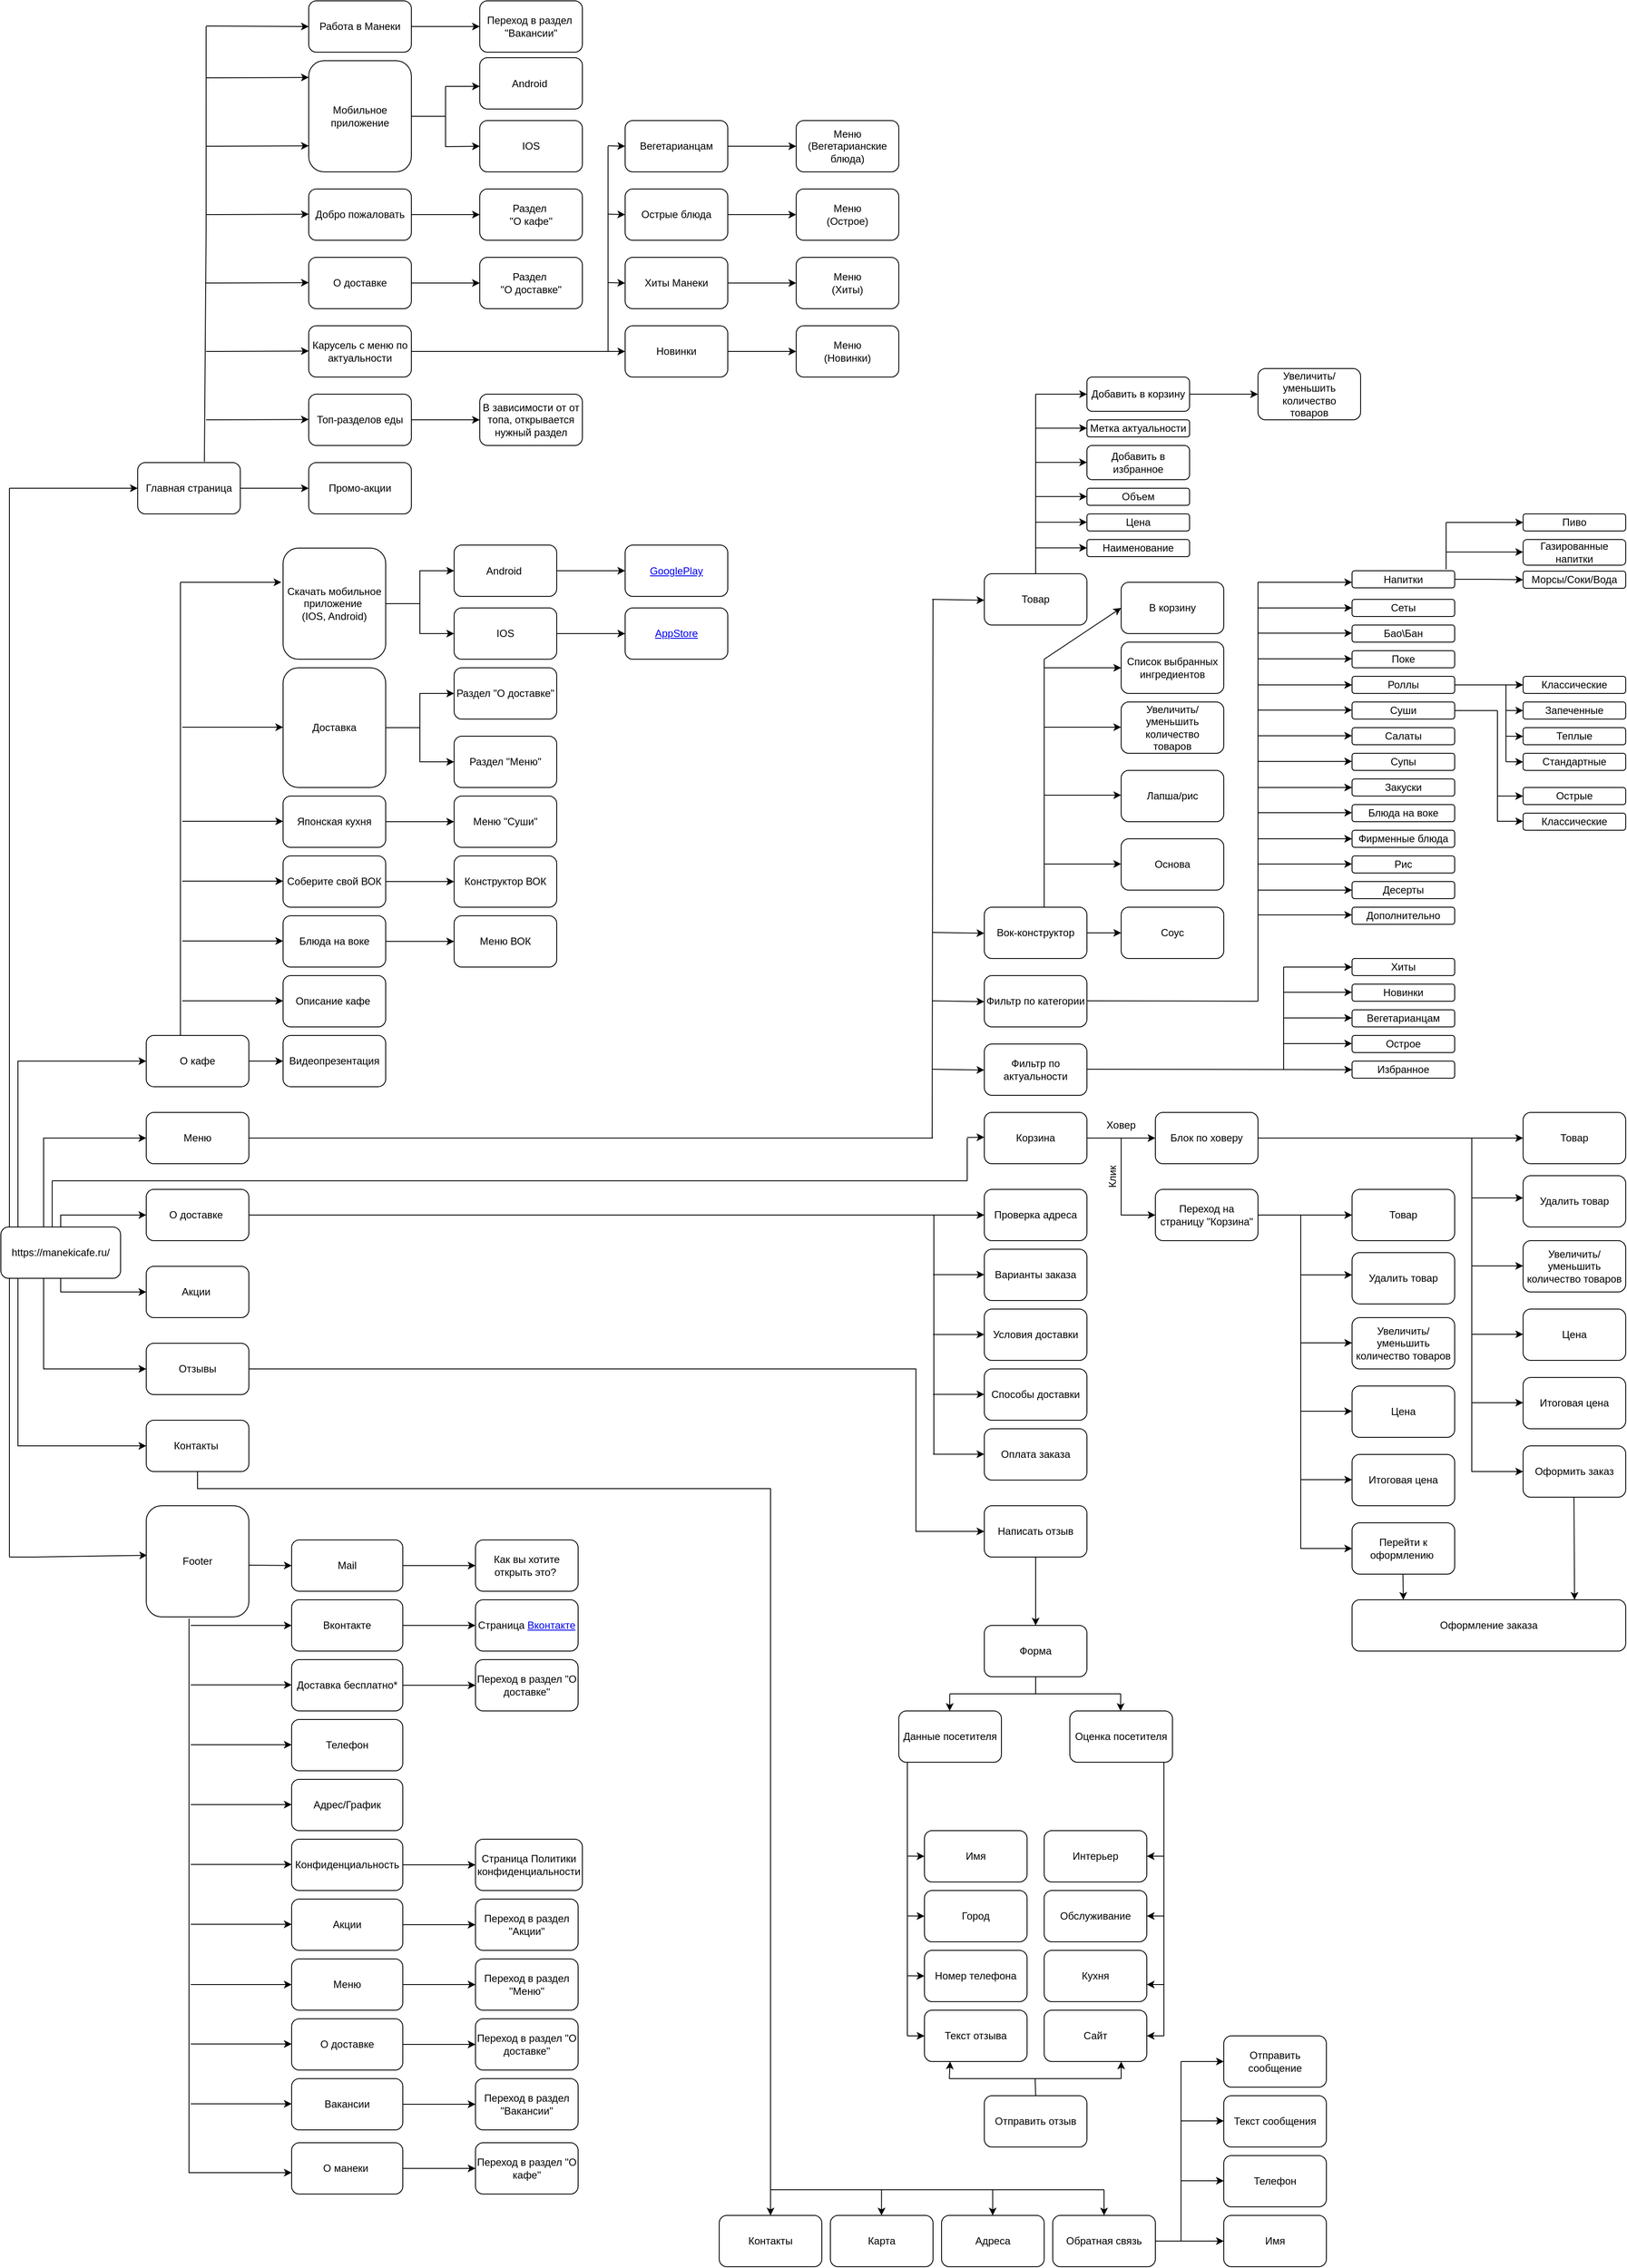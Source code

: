<mxfile version="20.2.0" type="github">
  <diagram id="6a731a19-8d31-9384-78a2-239565b7b9f0" name="Page-1">
    <mxGraphModel dx="7110" dy="5424" grid="1" gridSize="10" guides="1" tooltips="1" connect="1" arrows="1" fold="1" page="1" pageScale="1" pageWidth="1169" pageHeight="827" background="none" math="0" shadow="0">
      <root>
        <mxCell id="0" />
        <mxCell id="1" parent="0" />
        <mxCell id="S8iGS64HaeXEKzcs_TdU-1784" value="https://manekicafe.ru/" style="rounded=1;whiteSpace=wrap;html=1;" parent="1" vertex="1">
          <mxGeometry x="30" y="354" width="140" height="60" as="geometry" />
        </mxCell>
        <mxCell id="S8iGS64HaeXEKzcs_TdU-1786" value="Меню" style="rounded=1;whiteSpace=wrap;html=1;" parent="1" vertex="1">
          <mxGeometry x="200" y="220" width="120" height="60" as="geometry" />
        </mxCell>
        <mxCell id="S8iGS64HaeXEKzcs_TdU-1804" value="" style="edgeStyle=orthogonalEdgeStyle;rounded=0;orthogonalLoop=1;jettySize=auto;html=1;" parent="1" source="S8iGS64HaeXEKzcs_TdU-1787" target="S8iGS64HaeXEKzcs_TdU-1801" edge="1">
          <mxGeometry relative="1" as="geometry" />
        </mxCell>
        <mxCell id="S8iGS64HaeXEKzcs_TdU-1787" value="О кафе" style="rounded=1;whiteSpace=wrap;html=1;" parent="1" vertex="1">
          <mxGeometry x="200" y="130" width="120" height="60" as="geometry" />
        </mxCell>
        <mxCell id="SeJKQBHuvGcDEFcYtjKs-81" value="" style="edgeStyle=elbowEdgeStyle;rounded=0;orthogonalLoop=1;jettySize=auto;html=1;" edge="1" parent="1" source="S8iGS64HaeXEKzcs_TdU-1788" target="SeJKQBHuvGcDEFcYtjKs-80">
          <mxGeometry relative="1" as="geometry" />
        </mxCell>
        <mxCell id="S8iGS64HaeXEKzcs_TdU-1788" value="О доставке&amp;nbsp;" style="rounded=1;whiteSpace=wrap;html=1;" parent="1" vertex="1">
          <mxGeometry x="200" y="310" width="120" height="60" as="geometry" />
        </mxCell>
        <mxCell id="S8iGS64HaeXEKzcs_TdU-1789" value="Акции&amp;nbsp;" style="rounded=1;whiteSpace=wrap;html=1;" parent="1" vertex="1">
          <mxGeometry x="200" y="400" width="120" height="60" as="geometry" />
        </mxCell>
        <mxCell id="SeJKQBHuvGcDEFcYtjKs-92" value="" style="edgeStyle=elbowEdgeStyle;rounded=0;orthogonalLoop=1;jettySize=auto;html=1;" edge="1" parent="1" source="S8iGS64HaeXEKzcs_TdU-1790" target="SeJKQBHuvGcDEFcYtjKs-91">
          <mxGeometry relative="1" as="geometry">
            <Array as="points">
              <mxPoint x="1100" y="610" />
            </Array>
          </mxGeometry>
        </mxCell>
        <mxCell id="S8iGS64HaeXEKzcs_TdU-1790" value="Отзывы" style="rounded=1;whiteSpace=wrap;html=1;" parent="1" vertex="1">
          <mxGeometry x="200" y="490" width="120" height="60" as="geometry" />
        </mxCell>
        <mxCell id="SeJKQBHuvGcDEFcYtjKs-128" value="" style="edgeStyle=elbowEdgeStyle;rounded=0;orthogonalLoop=1;jettySize=auto;elbow=vertical;html=1;" edge="1" parent="1" source="S8iGS64HaeXEKzcs_TdU-1791" target="SeJKQBHuvGcDEFcYtjKs-127">
          <mxGeometry relative="1" as="geometry">
            <Array as="points">
              <mxPoint x="530" y="660" />
              <mxPoint x="1070" y="1090" />
            </Array>
          </mxGeometry>
        </mxCell>
        <mxCell id="S8iGS64HaeXEKzcs_TdU-1791" value="Контакты&amp;nbsp;" style="rounded=1;whiteSpace=wrap;html=1;" parent="1" vertex="1">
          <mxGeometry x="200" y="580" width="120" height="60" as="geometry" />
        </mxCell>
        <mxCell id="S8iGS64HaeXEKzcs_TdU-1792" value="" style="endArrow=classic;html=1;rounded=0;edgeStyle=orthogonalEdgeStyle;entryX=0;entryY=0.5;entryDx=0;entryDy=0;" parent="1" target="S8iGS64HaeXEKzcs_TdU-1787" edge="1">
          <mxGeometry width="50" height="50" relative="1" as="geometry">
            <mxPoint x="50" y="354" as="sourcePoint" />
            <mxPoint x="90" y="160" as="targetPoint" />
            <Array as="points">
              <mxPoint x="50" y="354" />
              <mxPoint x="50" y="160" />
            </Array>
          </mxGeometry>
        </mxCell>
        <mxCell id="S8iGS64HaeXEKzcs_TdU-1793" value="" style="endArrow=classic;html=1;rounded=0;edgeStyle=orthogonalEdgeStyle;entryX=0;entryY=0.5;entryDx=0;entryDy=0;" parent="1" target="S8iGS64HaeXEKzcs_TdU-1786" edge="1">
          <mxGeometry width="50" height="50" relative="1" as="geometry">
            <mxPoint x="80" y="354" as="sourcePoint" />
            <mxPoint x="160" y="230" as="targetPoint" />
            <Array as="points">
              <mxPoint x="80" y="354" />
              <mxPoint x="80" y="250" />
            </Array>
          </mxGeometry>
        </mxCell>
        <mxCell id="S8iGS64HaeXEKzcs_TdU-1794" value="" style="endArrow=classic;html=1;rounded=0;edgeStyle=orthogonalEdgeStyle;exitX=0.5;exitY=0;exitDx=0;exitDy=0;entryX=0;entryY=0.5;entryDx=0;entryDy=0;" parent="1" source="S8iGS64HaeXEKzcs_TdU-1784" target="S8iGS64HaeXEKzcs_TdU-1788" edge="1">
          <mxGeometry width="50" height="50" relative="1" as="geometry">
            <mxPoint x="110" y="436" as="sourcePoint" />
            <mxPoint x="190" y="332" as="targetPoint" />
          </mxGeometry>
        </mxCell>
        <mxCell id="S8iGS64HaeXEKzcs_TdU-1796" value="" style="endArrow=classic;html=1;rounded=0;edgeStyle=orthogonalEdgeStyle;exitX=0.5;exitY=1;exitDx=0;exitDy=0;" parent="1" source="S8iGS64HaeXEKzcs_TdU-1784" edge="1">
          <mxGeometry width="50" height="50" relative="1" as="geometry">
            <mxPoint x="90" y="414" as="sourcePoint" />
            <mxPoint x="200" y="430" as="targetPoint" />
            <Array as="points">
              <mxPoint x="100" y="430" />
            </Array>
          </mxGeometry>
        </mxCell>
        <mxCell id="S8iGS64HaeXEKzcs_TdU-1799" value="" style="endArrow=classic;html=1;rounded=0;edgeStyle=orthogonalEdgeStyle;entryX=0;entryY=0.5;entryDx=0;entryDy=0;" parent="1" target="S8iGS64HaeXEKzcs_TdU-1790" edge="1">
          <mxGeometry width="50" height="50" relative="1" as="geometry">
            <mxPoint x="80" y="414" as="sourcePoint" />
            <mxPoint x="80" y="520" as="targetPoint" />
            <Array as="points">
              <mxPoint x="80" y="520" />
            </Array>
          </mxGeometry>
        </mxCell>
        <mxCell id="S8iGS64HaeXEKzcs_TdU-1800" value="" style="endArrow=classic;html=1;rounded=0;edgeStyle=orthogonalEdgeStyle;entryX=0;entryY=0.5;entryDx=0;entryDy=0;" parent="1" target="S8iGS64HaeXEKzcs_TdU-1791" edge="1">
          <mxGeometry width="50" height="50" relative="1" as="geometry">
            <mxPoint x="50" y="414" as="sourcePoint" />
            <mxPoint x="50" y="620" as="targetPoint" />
            <Array as="points">
              <mxPoint x="50" y="610" />
            </Array>
          </mxGeometry>
        </mxCell>
        <mxCell id="S8iGS64HaeXEKzcs_TdU-1801" value="Видеопрезентация" style="rounded=1;whiteSpace=wrap;html=1;" parent="1" vertex="1">
          <mxGeometry x="360" y="130" width="120" height="60" as="geometry" />
        </mxCell>
        <mxCell id="S8iGS64HaeXEKzcs_TdU-1805" value="Описание кафе&amp;nbsp;" style="rounded=1;whiteSpace=wrap;html=1;" parent="1" vertex="1">
          <mxGeometry x="360" y="60" width="120" height="60" as="geometry" />
        </mxCell>
        <mxCell id="S8iGS64HaeXEKzcs_TdU-1812" value="" style="edgeStyle=orthogonalEdgeStyle;rounded=0;orthogonalLoop=1;jettySize=auto;html=1;" parent="1" source="S8iGS64HaeXEKzcs_TdU-1806" target="S8iGS64HaeXEKzcs_TdU-1811" edge="1">
          <mxGeometry relative="1" as="geometry" />
        </mxCell>
        <mxCell id="S8iGS64HaeXEKzcs_TdU-1806" value="Блюда на воке" style="rounded=1;whiteSpace=wrap;html=1;" parent="1" vertex="1">
          <mxGeometry x="360" y="-10" width="120" height="60" as="geometry" />
        </mxCell>
        <mxCell id="S8iGS64HaeXEKzcs_TdU-1814" value="" style="edgeStyle=orthogonalEdgeStyle;rounded=0;orthogonalLoop=1;jettySize=auto;html=1;" parent="1" source="S8iGS64HaeXEKzcs_TdU-1807" target="S8iGS64HaeXEKzcs_TdU-1813" edge="1">
          <mxGeometry relative="1" as="geometry" />
        </mxCell>
        <mxCell id="S8iGS64HaeXEKzcs_TdU-1807" value="Соберите свой ВОК" style="rounded=1;whiteSpace=wrap;html=1;" parent="1" vertex="1">
          <mxGeometry x="360" y="-80" width="120" height="60" as="geometry" />
        </mxCell>
        <mxCell id="S8iGS64HaeXEKzcs_TdU-1816" value="" style="edgeStyle=orthogonalEdgeStyle;rounded=0;orthogonalLoop=1;jettySize=auto;html=1;" parent="1" source="S8iGS64HaeXEKzcs_TdU-1808" target="S8iGS64HaeXEKzcs_TdU-1815" edge="1">
          <mxGeometry relative="1" as="geometry" />
        </mxCell>
        <mxCell id="S8iGS64HaeXEKzcs_TdU-1808" value="Японская кухня" style="rounded=1;whiteSpace=wrap;html=1;" parent="1" vertex="1">
          <mxGeometry x="360" y="-150" width="120" height="60" as="geometry" />
        </mxCell>
        <mxCell id="S8iGS64HaeXEKzcs_TdU-1818" value="" style="edgeStyle=orthogonalEdgeStyle;rounded=0;orthogonalLoop=1;jettySize=auto;html=1;" parent="1" source="S8iGS64HaeXEKzcs_TdU-1809" target="S8iGS64HaeXEKzcs_TdU-1817" edge="1">
          <mxGeometry relative="1" as="geometry" />
        </mxCell>
        <mxCell id="S8iGS64HaeXEKzcs_TdU-1820" value="" style="edgeStyle=orthogonalEdgeStyle;rounded=0;orthogonalLoop=1;jettySize=auto;html=1;" parent="1" source="S8iGS64HaeXEKzcs_TdU-1809" target="S8iGS64HaeXEKzcs_TdU-1819" edge="1">
          <mxGeometry relative="1" as="geometry" />
        </mxCell>
        <mxCell id="S8iGS64HaeXEKzcs_TdU-1809" value="Доставка" style="rounded=1;whiteSpace=wrap;html=1;" parent="1" vertex="1">
          <mxGeometry x="360" y="-300" width="120" height="140" as="geometry" />
        </mxCell>
        <mxCell id="S8iGS64HaeXEKzcs_TdU-1822" value="" style="edgeStyle=orthogonalEdgeStyle;rounded=0;orthogonalLoop=1;jettySize=auto;html=1;" parent="1" source="S8iGS64HaeXEKzcs_TdU-1810" target="S8iGS64HaeXEKzcs_TdU-1821" edge="1">
          <mxGeometry relative="1" as="geometry" />
        </mxCell>
        <mxCell id="S8iGS64HaeXEKzcs_TdU-1824" value="" style="edgeStyle=orthogonalEdgeStyle;rounded=0;orthogonalLoop=1;jettySize=auto;html=1;" parent="1" source="S8iGS64HaeXEKzcs_TdU-1810" target="S8iGS64HaeXEKzcs_TdU-1823" edge="1">
          <mxGeometry relative="1" as="geometry" />
        </mxCell>
        <mxCell id="S8iGS64HaeXEKzcs_TdU-1810" value="Скачать мобильное приложение&amp;nbsp;&lt;br&gt;(IOS, Android)" style="rounded=1;whiteSpace=wrap;html=1;" parent="1" vertex="1">
          <mxGeometry x="360" y="-440" width="120" height="130" as="geometry" />
        </mxCell>
        <mxCell id="S8iGS64HaeXEKzcs_TdU-1811" value="Меню ВОК" style="whiteSpace=wrap;html=1;rounded=1;" parent="1" vertex="1">
          <mxGeometry x="560" y="-10" width="120" height="60" as="geometry" />
        </mxCell>
        <mxCell id="S8iGS64HaeXEKzcs_TdU-1813" value="Конструктор ВОК" style="whiteSpace=wrap;html=1;rounded=1;" parent="1" vertex="1">
          <mxGeometry x="560" y="-80" width="120" height="60" as="geometry" />
        </mxCell>
        <mxCell id="S8iGS64HaeXEKzcs_TdU-1815" value="Меню &quot;Суши&quot;" style="whiteSpace=wrap;html=1;rounded=1;" parent="1" vertex="1">
          <mxGeometry x="560" y="-150" width="120" height="60" as="geometry" />
        </mxCell>
        <mxCell id="S8iGS64HaeXEKzcs_TdU-1817" value="Раздел &quot;О доставке&quot;" style="whiteSpace=wrap;html=1;rounded=1;" parent="1" vertex="1">
          <mxGeometry x="560" y="-300" width="120" height="60" as="geometry" />
        </mxCell>
        <mxCell id="S8iGS64HaeXEKzcs_TdU-1819" value="Раздел &quot;Меню&quot;" style="whiteSpace=wrap;html=1;rounded=1;" parent="1" vertex="1">
          <mxGeometry x="560" y="-220" width="120" height="60" as="geometry" />
        </mxCell>
        <mxCell id="S8iGS64HaeXEKzcs_TdU-1884" value="" style="edgeStyle=orthogonalEdgeStyle;rounded=0;orthogonalLoop=1;jettySize=auto;html=1;" parent="1" source="S8iGS64HaeXEKzcs_TdU-1821" target="S8iGS64HaeXEKzcs_TdU-1883" edge="1">
          <mxGeometry relative="1" as="geometry" />
        </mxCell>
        <mxCell id="S8iGS64HaeXEKzcs_TdU-1821" value="IOS" style="whiteSpace=wrap;html=1;rounded=1;" parent="1" vertex="1">
          <mxGeometry x="560" y="-370" width="120" height="60" as="geometry" />
        </mxCell>
        <mxCell id="S8iGS64HaeXEKzcs_TdU-1877" value="" style="edgeStyle=orthogonalEdgeStyle;rounded=0;orthogonalLoop=1;jettySize=auto;html=1;" parent="1" source="S8iGS64HaeXEKzcs_TdU-1823" target="S8iGS64HaeXEKzcs_TdU-1876" edge="1">
          <mxGeometry relative="1" as="geometry" />
        </mxCell>
        <mxCell id="S8iGS64HaeXEKzcs_TdU-1823" value="Android&amp;nbsp;" style="whiteSpace=wrap;html=1;rounded=1;" parent="1" vertex="1">
          <mxGeometry x="560" y="-443.5" width="120" height="60" as="geometry" />
        </mxCell>
        <mxCell id="S8iGS64HaeXEKzcs_TdU-1826" value="" style="endArrow=none;html=1;rounded=0;" parent="1" edge="1">
          <mxGeometry width="50" height="50" relative="1" as="geometry">
            <mxPoint x="240" y="130" as="sourcePoint" />
            <mxPoint x="240" y="-400" as="targetPoint" />
          </mxGeometry>
        </mxCell>
        <mxCell id="S8iGS64HaeXEKzcs_TdU-1827" value="" style="endArrow=classic;html=1;rounded=0;entryX=-0.017;entryY=0.308;entryDx=0;entryDy=0;entryPerimeter=0;" parent="1" target="S8iGS64HaeXEKzcs_TdU-1810" edge="1">
          <mxGeometry width="50" height="50" relative="1" as="geometry">
            <mxPoint x="240" y="-400" as="sourcePoint" />
            <mxPoint x="290" y="-450" as="targetPoint" />
          </mxGeometry>
        </mxCell>
        <mxCell id="S8iGS64HaeXEKzcs_TdU-1828" value="" style="endArrow=classic;html=1;rounded=0;entryX=-0.017;entryY=0.308;entryDx=0;entryDy=0;entryPerimeter=0;" parent="1" edge="1">
          <mxGeometry width="50" height="50" relative="1" as="geometry">
            <mxPoint x="242.04" y="-230.5" as="sourcePoint" />
            <mxPoint x="360.0" y="-230.46" as="targetPoint" />
          </mxGeometry>
        </mxCell>
        <mxCell id="S8iGS64HaeXEKzcs_TdU-1829" value="" style="endArrow=classic;html=1;rounded=0;entryX=-0.017;entryY=0.308;entryDx=0;entryDy=0;entryPerimeter=0;" parent="1" edge="1">
          <mxGeometry width="50" height="50" relative="1" as="geometry">
            <mxPoint x="242.04" y="-120.5" as="sourcePoint" />
            <mxPoint x="360.0" y="-120.46" as="targetPoint" />
          </mxGeometry>
        </mxCell>
        <mxCell id="S8iGS64HaeXEKzcs_TdU-1830" value="" style="endArrow=classic;html=1;rounded=0;entryX=-0.017;entryY=0.308;entryDx=0;entryDy=0;entryPerimeter=0;" parent="1" edge="1">
          <mxGeometry width="50" height="50" relative="1" as="geometry">
            <mxPoint x="242.04" y="-50.5" as="sourcePoint" />
            <mxPoint x="360.0" y="-50.46" as="targetPoint" />
          </mxGeometry>
        </mxCell>
        <mxCell id="S8iGS64HaeXEKzcs_TdU-1831" value="" style="endArrow=classic;html=1;rounded=0;entryX=-0.017;entryY=0.308;entryDx=0;entryDy=0;entryPerimeter=0;" parent="1" edge="1">
          <mxGeometry width="50" height="50" relative="1" as="geometry">
            <mxPoint x="242.04" y="19.5" as="sourcePoint" />
            <mxPoint x="360.0" y="19.54" as="targetPoint" />
          </mxGeometry>
        </mxCell>
        <mxCell id="S8iGS64HaeXEKzcs_TdU-1832" value="" style="endArrow=classic;html=1;rounded=0;entryX=-0.017;entryY=0.308;entryDx=0;entryDy=0;entryPerimeter=0;" parent="1" edge="1">
          <mxGeometry width="50" height="50" relative="1" as="geometry">
            <mxPoint x="242.04" y="89.5" as="sourcePoint" />
            <mxPoint x="360.0" y="89.54" as="targetPoint" />
          </mxGeometry>
        </mxCell>
        <mxCell id="S8iGS64HaeXEKzcs_TdU-1835" value="" style="edgeStyle=orthogonalEdgeStyle;rounded=0;orthogonalLoop=1;jettySize=auto;html=1;" parent="1" target="S8iGS64HaeXEKzcs_TdU-1834" edge="1">
          <mxGeometry relative="1" as="geometry">
            <mxPoint x="250" y="1455" as="sourcePoint" />
            <Array as="points">
              <mxPoint x="250" y="1460" />
            </Array>
          </mxGeometry>
        </mxCell>
        <mxCell id="S8iGS64HaeXEKzcs_TdU-1833" value="Footer" style="rounded=1;whiteSpace=wrap;html=1;" parent="1" vertex="1">
          <mxGeometry x="200" y="680" width="120" height="130" as="geometry" />
        </mxCell>
        <mxCell id="S8iGS64HaeXEKzcs_TdU-1875" value="" style="edgeStyle=orthogonalEdgeStyle;rounded=0;orthogonalLoop=1;jettySize=auto;html=1;" parent="1" source="S8iGS64HaeXEKzcs_TdU-1834" target="S8iGS64HaeXEKzcs_TdU-1874" edge="1">
          <mxGeometry relative="1" as="geometry" />
        </mxCell>
        <mxCell id="S8iGS64HaeXEKzcs_TdU-1834" value="О манеки&amp;nbsp;" style="whiteSpace=wrap;html=1;rounded=1;" parent="1" vertex="1">
          <mxGeometry x="370" y="1425" width="130" height="60" as="geometry" />
        </mxCell>
        <mxCell id="S8iGS64HaeXEKzcs_TdU-1836" value="Адрес/График" style="whiteSpace=wrap;html=1;rounded=1;" parent="1" vertex="1">
          <mxGeometry x="370" y="1000" width="130" height="60" as="geometry" />
        </mxCell>
        <mxCell id="S8iGS64HaeXEKzcs_TdU-1865" value="" style="edgeStyle=orthogonalEdgeStyle;rounded=0;orthogonalLoop=1;jettySize=auto;html=1;" parent="1" source="S8iGS64HaeXEKzcs_TdU-1837" target="S8iGS64HaeXEKzcs_TdU-1864" edge="1">
          <mxGeometry relative="1" as="geometry" />
        </mxCell>
        <mxCell id="S8iGS64HaeXEKzcs_TdU-1837" value="Конфиденциальность" style="whiteSpace=wrap;html=1;rounded=1;" parent="1" vertex="1">
          <mxGeometry x="370" y="1070" width="130" height="60" as="geometry" />
        </mxCell>
        <mxCell id="S8iGS64HaeXEKzcs_TdU-1867" value="" style="edgeStyle=orthogonalEdgeStyle;rounded=0;orthogonalLoop=1;jettySize=auto;html=1;" parent="1" source="S8iGS64HaeXEKzcs_TdU-1838" target="S8iGS64HaeXEKzcs_TdU-1866" edge="1">
          <mxGeometry relative="1" as="geometry" />
        </mxCell>
        <mxCell id="S8iGS64HaeXEKzcs_TdU-1838" value="Акции" style="whiteSpace=wrap;html=1;rounded=1;" parent="1" vertex="1">
          <mxGeometry x="370" y="1140" width="130" height="60" as="geometry" />
        </mxCell>
        <mxCell id="S8iGS64HaeXEKzcs_TdU-1869" value="" style="edgeStyle=orthogonalEdgeStyle;rounded=0;orthogonalLoop=1;jettySize=auto;html=1;" parent="1" source="S8iGS64HaeXEKzcs_TdU-1839" target="S8iGS64HaeXEKzcs_TdU-1868" edge="1">
          <mxGeometry relative="1" as="geometry" />
        </mxCell>
        <mxCell id="S8iGS64HaeXEKzcs_TdU-1839" value="Меню" style="whiteSpace=wrap;html=1;rounded=1;" parent="1" vertex="1">
          <mxGeometry x="370" y="1210" width="130" height="60" as="geometry" />
        </mxCell>
        <mxCell id="S8iGS64HaeXEKzcs_TdU-1871" value="" style="edgeStyle=orthogonalEdgeStyle;rounded=0;orthogonalLoop=1;jettySize=auto;html=1;" parent="1" source="S8iGS64HaeXEKzcs_TdU-1840" target="S8iGS64HaeXEKzcs_TdU-1870" edge="1">
          <mxGeometry relative="1" as="geometry" />
        </mxCell>
        <mxCell id="S8iGS64HaeXEKzcs_TdU-1840" value="О доставке" style="whiteSpace=wrap;html=1;rounded=1;" parent="1" vertex="1">
          <mxGeometry x="370" y="1280" width="130" height="60" as="geometry" />
        </mxCell>
        <mxCell id="S8iGS64HaeXEKzcs_TdU-1873" value="" style="edgeStyle=orthogonalEdgeStyle;rounded=0;orthogonalLoop=1;jettySize=auto;html=1;" parent="1" source="S8iGS64HaeXEKzcs_TdU-1841" target="S8iGS64HaeXEKzcs_TdU-1872" edge="1">
          <mxGeometry relative="1" as="geometry" />
        </mxCell>
        <mxCell id="S8iGS64HaeXEKzcs_TdU-1841" value="Вакансии" style="whiteSpace=wrap;html=1;rounded=1;" parent="1" vertex="1">
          <mxGeometry x="370" y="1350" width="130" height="60" as="geometry" />
        </mxCell>
        <mxCell id="S8iGS64HaeXEKzcs_TdU-1842" value="" style="endArrow=none;html=1;rounded=0;entryX=0.417;entryY=1.015;entryDx=0;entryDy=0;entryPerimeter=0;" parent="1" target="S8iGS64HaeXEKzcs_TdU-1833" edge="1">
          <mxGeometry width="50" height="50" relative="1" as="geometry">
            <mxPoint x="250" y="1460" as="sourcePoint" />
            <mxPoint x="250" y="750" as="targetPoint" />
          </mxGeometry>
        </mxCell>
        <mxCell id="S8iGS64HaeXEKzcs_TdU-1843" value="" style="endArrow=classic;html=1;rounded=0;entryX=-0.017;entryY=0.308;entryDx=0;entryDy=0;entryPerimeter=0;" parent="1" edge="1">
          <mxGeometry width="50" height="50" relative="1" as="geometry">
            <mxPoint x="252.04" y="1379.5" as="sourcePoint" />
            <mxPoint x="370" y="1379.54" as="targetPoint" />
          </mxGeometry>
        </mxCell>
        <mxCell id="S8iGS64HaeXEKzcs_TdU-1844" value="" style="endArrow=classic;html=1;rounded=0;entryX=-0.017;entryY=0.308;entryDx=0;entryDy=0;entryPerimeter=0;" parent="1" edge="1">
          <mxGeometry width="50" height="50" relative="1" as="geometry">
            <mxPoint x="252.04" y="1029.5" as="sourcePoint" />
            <mxPoint x="370" y="1029.54" as="targetPoint" />
          </mxGeometry>
        </mxCell>
        <mxCell id="S8iGS64HaeXEKzcs_TdU-1845" value="" style="endArrow=classic;html=1;rounded=0;entryX=-0.017;entryY=0.308;entryDx=0;entryDy=0;entryPerimeter=0;" parent="1" edge="1">
          <mxGeometry width="50" height="50" relative="1" as="geometry">
            <mxPoint x="252.04" y="1099.5" as="sourcePoint" />
            <mxPoint x="370" y="1099.54" as="targetPoint" />
          </mxGeometry>
        </mxCell>
        <mxCell id="S8iGS64HaeXEKzcs_TdU-1846" value="" style="endArrow=classic;html=1;rounded=0;entryX=-0.017;entryY=0.308;entryDx=0;entryDy=0;entryPerimeter=0;" parent="1" edge="1">
          <mxGeometry width="50" height="50" relative="1" as="geometry">
            <mxPoint x="252.04" y="1169.5" as="sourcePoint" />
            <mxPoint x="370" y="1169.54" as="targetPoint" />
          </mxGeometry>
        </mxCell>
        <mxCell id="S8iGS64HaeXEKzcs_TdU-1847" value="" style="endArrow=classic;html=1;rounded=0;entryX=-0.017;entryY=0.308;entryDx=0;entryDy=0;entryPerimeter=0;" parent="1" edge="1">
          <mxGeometry width="50" height="50" relative="1" as="geometry">
            <mxPoint x="252.04" y="1240" as="sourcePoint" />
            <mxPoint x="370" y="1240.04" as="targetPoint" />
          </mxGeometry>
        </mxCell>
        <mxCell id="S8iGS64HaeXEKzcs_TdU-1848" value="" style="endArrow=classic;html=1;rounded=0;entryX=-0.017;entryY=0.308;entryDx=0;entryDy=0;entryPerimeter=0;" parent="1" edge="1">
          <mxGeometry width="50" height="50" relative="1" as="geometry">
            <mxPoint x="252.04" y="1309.5" as="sourcePoint" />
            <mxPoint x="370" y="1309.54" as="targetPoint" />
          </mxGeometry>
        </mxCell>
        <mxCell id="S8iGS64HaeXEKzcs_TdU-1849" value="Телефон" style="whiteSpace=wrap;html=1;rounded=1;" parent="1" vertex="1">
          <mxGeometry x="370" y="930" width="130" height="60" as="geometry" />
        </mxCell>
        <mxCell id="S8iGS64HaeXEKzcs_TdU-1863" value="" style="edgeStyle=orthogonalEdgeStyle;rounded=0;orthogonalLoop=1;jettySize=auto;html=1;" parent="1" source="S8iGS64HaeXEKzcs_TdU-1850" target="S8iGS64HaeXEKzcs_TdU-1862" edge="1">
          <mxGeometry relative="1" as="geometry" />
        </mxCell>
        <mxCell id="S8iGS64HaeXEKzcs_TdU-1850" value="Доставка бесплатно*" style="whiteSpace=wrap;html=1;rounded=1;" parent="1" vertex="1">
          <mxGeometry x="370" y="860" width="130" height="60" as="geometry" />
        </mxCell>
        <mxCell id="S8iGS64HaeXEKzcs_TdU-1861" value="" style="edgeStyle=orthogonalEdgeStyle;rounded=0;orthogonalLoop=1;jettySize=auto;html=1;" parent="1" source="S8iGS64HaeXEKzcs_TdU-1851" target="S8iGS64HaeXEKzcs_TdU-1860" edge="1">
          <mxGeometry relative="1" as="geometry" />
        </mxCell>
        <mxCell id="S8iGS64HaeXEKzcs_TdU-1851" value="Вконтакте" style="whiteSpace=wrap;html=1;rounded=1;" parent="1" vertex="1">
          <mxGeometry x="370" y="790" width="130" height="60" as="geometry" />
        </mxCell>
        <mxCell id="S8iGS64HaeXEKzcs_TdU-1859" value="" style="edgeStyle=orthogonalEdgeStyle;rounded=0;orthogonalLoop=1;jettySize=auto;html=1;" parent="1" source="S8iGS64HaeXEKzcs_TdU-1852" target="S8iGS64HaeXEKzcs_TdU-1858" edge="1">
          <mxGeometry relative="1" as="geometry" />
        </mxCell>
        <mxCell id="S8iGS64HaeXEKzcs_TdU-1852" value="Mail" style="whiteSpace=wrap;html=1;rounded=1;" parent="1" vertex="1">
          <mxGeometry x="370" y="720" width="130" height="60" as="geometry" />
        </mxCell>
        <mxCell id="S8iGS64HaeXEKzcs_TdU-1853" value="" style="endArrow=classic;html=1;rounded=0;entryX=-0.017;entryY=0.308;entryDx=0;entryDy=0;entryPerimeter=0;" parent="1" edge="1">
          <mxGeometry width="50" height="50" relative="1" as="geometry">
            <mxPoint x="252.04" y="820" as="sourcePoint" />
            <mxPoint x="370" y="820.04" as="targetPoint" />
          </mxGeometry>
        </mxCell>
        <mxCell id="S8iGS64HaeXEKzcs_TdU-1854" value="" style="endArrow=classic;html=1;rounded=0;entryX=-0.017;entryY=0.308;entryDx=0;entryDy=0;entryPerimeter=0;" parent="1" edge="1">
          <mxGeometry width="50" height="50" relative="1" as="geometry">
            <mxPoint x="252.04" y="889.5" as="sourcePoint" />
            <mxPoint x="370" y="889.54" as="targetPoint" />
          </mxGeometry>
        </mxCell>
        <mxCell id="S8iGS64HaeXEKzcs_TdU-1855" value="" style="endArrow=classic;html=1;rounded=0;entryX=-0.017;entryY=0.308;entryDx=0;entryDy=0;entryPerimeter=0;" parent="1" edge="1">
          <mxGeometry width="50" height="50" relative="1" as="geometry">
            <mxPoint x="252.04" y="959.5" as="sourcePoint" />
            <mxPoint x="370" y="959.54" as="targetPoint" />
          </mxGeometry>
        </mxCell>
        <mxCell id="S8iGS64HaeXEKzcs_TdU-1858" value="Как вы хотите открыть это?&amp;nbsp;" style="whiteSpace=wrap;html=1;rounded=1;" parent="1" vertex="1">
          <mxGeometry x="585" y="720" width="120" height="60" as="geometry" />
        </mxCell>
        <mxCell id="S8iGS64HaeXEKzcs_TdU-1860" value="Страница &lt;a href=&quot;https://vk.com/maneki_yar&quot;&gt;Вконтакте&lt;/a&gt;" style="whiteSpace=wrap;html=1;rounded=1;" parent="1" vertex="1">
          <mxGeometry x="585" y="790" width="120" height="60" as="geometry" />
        </mxCell>
        <mxCell id="S8iGS64HaeXEKzcs_TdU-1862" value="Переход в раздел &quot;О доставке&quot;" style="whiteSpace=wrap;html=1;rounded=1;" parent="1" vertex="1">
          <mxGeometry x="585" y="860" width="120" height="60" as="geometry" />
        </mxCell>
        <mxCell id="S8iGS64HaeXEKzcs_TdU-1864" value="Страница Политики конфиденциальности" style="whiteSpace=wrap;html=1;rounded=1;" parent="1" vertex="1">
          <mxGeometry x="585" y="1070" width="125" height="60" as="geometry" />
        </mxCell>
        <mxCell id="S8iGS64HaeXEKzcs_TdU-1866" value="Переход в раздел &quot;Акции&quot;" style="whiteSpace=wrap;html=1;rounded=1;" parent="1" vertex="1">
          <mxGeometry x="585" y="1140" width="120" height="60" as="geometry" />
        </mxCell>
        <mxCell id="S8iGS64HaeXEKzcs_TdU-1868" value="Переход в раздел &quot;Меню&quot;" style="whiteSpace=wrap;html=1;rounded=1;" parent="1" vertex="1">
          <mxGeometry x="585" y="1210" width="120" height="60" as="geometry" />
        </mxCell>
        <mxCell id="S8iGS64HaeXEKzcs_TdU-1870" value="Переход в раздел &quot;О доставке&quot;" style="whiteSpace=wrap;html=1;rounded=1;" parent="1" vertex="1">
          <mxGeometry x="585" y="1280" width="120" height="60" as="geometry" />
        </mxCell>
        <mxCell id="S8iGS64HaeXEKzcs_TdU-1872" value="Переход в раздел &quot;Вакансии&quot;" style="whiteSpace=wrap;html=1;rounded=1;" parent="1" vertex="1">
          <mxGeometry x="585" y="1350" width="120" height="60" as="geometry" />
        </mxCell>
        <mxCell id="S8iGS64HaeXEKzcs_TdU-1874" value="Переход в раздел &quot;О кафе&quot;" style="whiteSpace=wrap;html=1;rounded=1;" parent="1" vertex="1">
          <mxGeometry x="585" y="1425" width="120" height="60" as="geometry" />
        </mxCell>
        <mxCell id="S8iGS64HaeXEKzcs_TdU-1876" value="&lt;a href=&quot;https://play.google.com/store/apps/details?id=ru.maneki.app&amp;amp;hl=ru&quot;&gt;GooglePlay&lt;/a&gt;" style="whiteSpace=wrap;html=1;rounded=1;" parent="1" vertex="1">
          <mxGeometry x="760" y="-443.5" width="120" height="60" as="geometry" />
        </mxCell>
        <mxCell id="S8iGS64HaeXEKzcs_TdU-1878" value="" style="endArrow=classic;html=1;rounded=0;" parent="1" edge="1">
          <mxGeometry width="50" height="50" relative="1" as="geometry">
            <mxPoint x="320" y="749.5" as="sourcePoint" />
            <mxPoint x="370" y="750" as="targetPoint" />
          </mxGeometry>
        </mxCell>
        <mxCell id="S8iGS64HaeXEKzcs_TdU-1879" value="" style="endArrow=none;html=1;rounded=0;" parent="1" edge="1">
          <mxGeometry width="50" height="50" relative="1" as="geometry">
            <mxPoint x="40" y="740" as="sourcePoint" />
            <mxPoint x="40" y="414" as="targetPoint" />
          </mxGeometry>
        </mxCell>
        <mxCell id="S8iGS64HaeXEKzcs_TdU-1882" value="" style="endArrow=classic;html=1;rounded=0;entryX=0.008;entryY=0.446;entryDx=0;entryDy=0;entryPerimeter=0;" parent="1" target="S8iGS64HaeXEKzcs_TdU-1833" edge="1">
          <mxGeometry width="50" height="50" relative="1" as="geometry">
            <mxPoint x="40" y="740" as="sourcePoint" />
            <mxPoint x="120" y="740" as="targetPoint" />
            <Array as="points">
              <mxPoint x="70" y="740" />
            </Array>
          </mxGeometry>
        </mxCell>
        <mxCell id="S8iGS64HaeXEKzcs_TdU-1883" value="&lt;a href=&quot;https://apps.apple.com/ru/app/maneki/id1084665597&quot;&gt;AppStore&lt;/a&gt;" style="whiteSpace=wrap;html=1;rounded=1;" parent="1" vertex="1">
          <mxGeometry x="760" y="-370" width="120" height="60" as="geometry" />
        </mxCell>
        <mxCell id="S8iGS64HaeXEKzcs_TdU-1889" value="" style="edgeStyle=orthogonalEdgeStyle;rounded=0;orthogonalLoop=1;jettySize=auto;html=1;" parent="1" source="S8iGS64HaeXEKzcs_TdU-1885" target="S8iGS64HaeXEKzcs_TdU-1888" edge="1">
          <mxGeometry relative="1" as="geometry" />
        </mxCell>
        <mxCell id="S8iGS64HaeXEKzcs_TdU-1885" value="Главная страница" style="rounded=1;whiteSpace=wrap;html=1;" parent="1" vertex="1">
          <mxGeometry x="190" y="-540" width="120" height="60" as="geometry" />
        </mxCell>
        <mxCell id="S8iGS64HaeXEKzcs_TdU-1886" value="" style="endArrow=none;html=1;rounded=0;" parent="1" edge="1">
          <mxGeometry width="50" height="50" relative="1" as="geometry">
            <mxPoint x="40" y="354" as="sourcePoint" />
            <mxPoint x="40" y="-510" as="targetPoint" />
          </mxGeometry>
        </mxCell>
        <mxCell id="S8iGS64HaeXEKzcs_TdU-1887" value="" style="endArrow=classic;html=1;rounded=0;entryX=0;entryY=0.5;entryDx=0;entryDy=0;" parent="1" target="S8iGS64HaeXEKzcs_TdU-1885" edge="1">
          <mxGeometry width="50" height="50" relative="1" as="geometry">
            <mxPoint x="40" y="-510" as="sourcePoint" />
            <mxPoint x="90" y="-560" as="targetPoint" />
          </mxGeometry>
        </mxCell>
        <mxCell id="S8iGS64HaeXEKzcs_TdU-1888" value="Промо-акции" style="whiteSpace=wrap;html=1;rounded=1;" parent="1" vertex="1">
          <mxGeometry x="390" y="-540" width="120" height="60" as="geometry" />
        </mxCell>
        <mxCell id="S8iGS64HaeXEKzcs_TdU-1911" value="" style="edgeStyle=orthogonalEdgeStyle;rounded=0;orthogonalLoop=1;jettySize=auto;html=1;" parent="1" source="S8iGS64HaeXEKzcs_TdU-1890" target="S8iGS64HaeXEKzcs_TdU-1910" edge="1">
          <mxGeometry relative="1" as="geometry" />
        </mxCell>
        <mxCell id="S8iGS64HaeXEKzcs_TdU-1890" value="Топ-разделов еды" style="whiteSpace=wrap;html=1;rounded=1;" parent="1" vertex="1">
          <mxGeometry x="390" y="-620" width="120" height="60" as="geometry" />
        </mxCell>
        <mxCell id="S8iGS64HaeXEKzcs_TdU-1913" value="" style="edgeStyle=orthogonalEdgeStyle;rounded=0;orthogonalLoop=1;jettySize=auto;html=1;" parent="1" source="S8iGS64HaeXEKzcs_TdU-1898" target="S8iGS64HaeXEKzcs_TdU-1912" edge="1">
          <mxGeometry relative="1" as="geometry" />
        </mxCell>
        <mxCell id="S8iGS64HaeXEKzcs_TdU-1898" value="Карусель с меню по актуальности" style="whiteSpace=wrap;html=1;rounded=1;" parent="1" vertex="1">
          <mxGeometry x="390" y="-700" width="120" height="60" as="geometry" />
        </mxCell>
        <mxCell id="S8iGS64HaeXEKzcs_TdU-1932" value="" style="edgeStyle=orthogonalEdgeStyle;rounded=0;orthogonalLoop=1;jettySize=auto;html=1;" parent="1" source="S8iGS64HaeXEKzcs_TdU-1899" target="S8iGS64HaeXEKzcs_TdU-1931" edge="1">
          <mxGeometry relative="1" as="geometry" />
        </mxCell>
        <mxCell id="S8iGS64HaeXEKzcs_TdU-1899" value="О доставке" style="whiteSpace=wrap;html=1;rounded=1;" parent="1" vertex="1">
          <mxGeometry x="390" y="-780" width="120" height="60" as="geometry" />
        </mxCell>
        <mxCell id="S8iGS64HaeXEKzcs_TdU-1934" value="" style="edgeStyle=orthogonalEdgeStyle;rounded=0;orthogonalLoop=1;jettySize=auto;html=1;" parent="1" source="S8iGS64HaeXEKzcs_TdU-1900" target="S8iGS64HaeXEKzcs_TdU-1933" edge="1">
          <mxGeometry relative="1" as="geometry" />
        </mxCell>
        <mxCell id="S8iGS64HaeXEKzcs_TdU-1900" value="Добро пожаловать" style="whiteSpace=wrap;html=1;rounded=1;" parent="1" vertex="1">
          <mxGeometry x="390" y="-860" width="120" height="60" as="geometry" />
        </mxCell>
        <mxCell id="S8iGS64HaeXEKzcs_TdU-1936" value="" style="edgeStyle=orthogonalEdgeStyle;rounded=0;orthogonalLoop=1;jettySize=auto;html=1;" parent="1" source="S8iGS64HaeXEKzcs_TdU-1901" edge="1">
          <mxGeometry relative="1" as="geometry">
            <mxPoint x="590" y="-910" as="targetPoint" />
          </mxGeometry>
        </mxCell>
        <mxCell id="S8iGS64HaeXEKzcs_TdU-1901" value="Мобильное приложение" style="whiteSpace=wrap;html=1;rounded=1;" parent="1" vertex="1">
          <mxGeometry x="390" y="-1010" width="120" height="130" as="geometry" />
        </mxCell>
        <mxCell id="S8iGS64HaeXEKzcs_TdU-1947" value="" style="edgeStyle=orthogonalEdgeStyle;rounded=0;orthogonalLoop=1;jettySize=auto;html=1;" parent="1" source="S8iGS64HaeXEKzcs_TdU-1902" target="S8iGS64HaeXEKzcs_TdU-1946" edge="1">
          <mxGeometry relative="1" as="geometry" />
        </mxCell>
        <mxCell id="S8iGS64HaeXEKzcs_TdU-1902" value="Работа в Манеки" style="whiteSpace=wrap;html=1;rounded=1;" parent="1" vertex="1">
          <mxGeometry x="390" y="-1080" width="120" height="60" as="geometry" />
        </mxCell>
        <mxCell id="S8iGS64HaeXEKzcs_TdU-1903" value="" style="endArrow=classic;html=1;rounded=0;entryX=-0.017;entryY=0.308;entryDx=0;entryDy=0;entryPerimeter=0;" parent="1" edge="1">
          <mxGeometry width="50" height="50" relative="1" as="geometry">
            <mxPoint x="270" y="-990" as="sourcePoint" />
            <mxPoint x="390.0" y="-990.46" as="targetPoint" />
          </mxGeometry>
        </mxCell>
        <mxCell id="S8iGS64HaeXEKzcs_TdU-1904" value="" style="endArrow=classic;html=1;rounded=0;entryX=-0.017;entryY=0.308;entryDx=0;entryDy=0;entryPerimeter=0;" parent="1" edge="1">
          <mxGeometry width="50" height="50" relative="1" as="geometry">
            <mxPoint x="270" y="-910" as="sourcePoint" />
            <mxPoint x="390" y="-910.46" as="targetPoint" />
          </mxGeometry>
        </mxCell>
        <mxCell id="S8iGS64HaeXEKzcs_TdU-1905" value="" style="endArrow=classic;html=1;rounded=0;entryX=-0.017;entryY=0.308;entryDx=0;entryDy=0;entryPerimeter=0;" parent="1" edge="1">
          <mxGeometry width="50" height="50" relative="1" as="geometry">
            <mxPoint x="270" y="-830" as="sourcePoint" />
            <mxPoint x="390" y="-830.46" as="targetPoint" />
          </mxGeometry>
        </mxCell>
        <mxCell id="S8iGS64HaeXEKzcs_TdU-1906" value="" style="endArrow=classic;html=1;rounded=0;entryX=-0.017;entryY=0.308;entryDx=0;entryDy=0;entryPerimeter=0;" parent="1" edge="1">
          <mxGeometry width="50" height="50" relative="1" as="geometry">
            <mxPoint x="270" y="-750" as="sourcePoint" />
            <mxPoint x="390" y="-750.46" as="targetPoint" />
          </mxGeometry>
        </mxCell>
        <mxCell id="S8iGS64HaeXEKzcs_TdU-1907" value="" style="endArrow=classic;html=1;rounded=0;entryX=-0.017;entryY=0.308;entryDx=0;entryDy=0;entryPerimeter=0;" parent="1" edge="1">
          <mxGeometry width="50" height="50" relative="1" as="geometry">
            <mxPoint x="270" y="-670" as="sourcePoint" />
            <mxPoint x="390" y="-670.46" as="targetPoint" />
          </mxGeometry>
        </mxCell>
        <mxCell id="S8iGS64HaeXEKzcs_TdU-1908" value="" style="endArrow=classic;html=1;rounded=0;entryX=-0.017;entryY=0.308;entryDx=0;entryDy=0;entryPerimeter=0;" parent="1" edge="1">
          <mxGeometry width="50" height="50" relative="1" as="geometry">
            <mxPoint x="270" y="-590" as="sourcePoint" />
            <mxPoint x="390" y="-590.46" as="targetPoint" />
          </mxGeometry>
        </mxCell>
        <mxCell id="S8iGS64HaeXEKzcs_TdU-1909" value="" style="endArrow=none;html=1;rounded=0;exitX=0.65;exitY=-0.017;exitDx=0;exitDy=0;exitPerimeter=0;" parent="1" source="S8iGS64HaeXEKzcs_TdU-1885" edge="1">
          <mxGeometry width="50" height="50" relative="1" as="geometry">
            <mxPoint x="270" y="-880" as="sourcePoint" />
            <mxPoint x="270" y="-1050" as="targetPoint" />
            <Array as="points">
              <mxPoint x="270" y="-810" />
            </Array>
          </mxGeometry>
        </mxCell>
        <mxCell id="S8iGS64HaeXEKzcs_TdU-1910" value="В зависимости от от топа, открывается нужный раздел" style="whiteSpace=wrap;html=1;rounded=1;" parent="1" vertex="1">
          <mxGeometry x="590" y="-620" width="120" height="60" as="geometry" />
        </mxCell>
        <mxCell id="S8iGS64HaeXEKzcs_TdU-1930" value="" style="edgeStyle=orthogonalEdgeStyle;rounded=0;orthogonalLoop=1;jettySize=auto;html=1;" parent="1" source="S8iGS64HaeXEKzcs_TdU-1912" target="S8iGS64HaeXEKzcs_TdU-1929" edge="1">
          <mxGeometry relative="1" as="geometry" />
        </mxCell>
        <mxCell id="S8iGS64HaeXEKzcs_TdU-1912" value="Новинки" style="whiteSpace=wrap;html=1;rounded=1;" parent="1" vertex="1">
          <mxGeometry x="760" y="-700" width="120" height="60" as="geometry" />
        </mxCell>
        <mxCell id="S8iGS64HaeXEKzcs_TdU-1924" value="" style="edgeStyle=orthogonalEdgeStyle;rounded=0;orthogonalLoop=1;jettySize=auto;html=1;" parent="1" source="S8iGS64HaeXEKzcs_TdU-1914" target="S8iGS64HaeXEKzcs_TdU-1923" edge="1">
          <mxGeometry relative="1" as="geometry" />
        </mxCell>
        <mxCell id="S8iGS64HaeXEKzcs_TdU-1914" value="Вегетарианцам" style="whiteSpace=wrap;html=1;rounded=1;" parent="1" vertex="1">
          <mxGeometry x="760" y="-940" width="120" height="60" as="geometry" />
        </mxCell>
        <mxCell id="S8iGS64HaeXEKzcs_TdU-1926" value="" style="edgeStyle=orthogonalEdgeStyle;rounded=0;orthogonalLoop=1;jettySize=auto;html=1;" parent="1" source="S8iGS64HaeXEKzcs_TdU-1915" target="S8iGS64HaeXEKzcs_TdU-1925" edge="1">
          <mxGeometry relative="1" as="geometry" />
        </mxCell>
        <mxCell id="S8iGS64HaeXEKzcs_TdU-1915" value="Острые блюда" style="whiteSpace=wrap;html=1;rounded=1;" parent="1" vertex="1">
          <mxGeometry x="760" y="-860" width="120" height="60" as="geometry" />
        </mxCell>
        <mxCell id="S8iGS64HaeXEKzcs_TdU-1928" value="" style="edgeStyle=orthogonalEdgeStyle;rounded=0;orthogonalLoop=1;jettySize=auto;html=1;" parent="1" source="S8iGS64HaeXEKzcs_TdU-1916" target="S8iGS64HaeXEKzcs_TdU-1927" edge="1">
          <mxGeometry relative="1" as="geometry" />
        </mxCell>
        <mxCell id="S8iGS64HaeXEKzcs_TdU-1916" value="Хиты Манеки" style="whiteSpace=wrap;html=1;rounded=1;" parent="1" vertex="1">
          <mxGeometry x="760" y="-780" width="120" height="60" as="geometry" />
        </mxCell>
        <mxCell id="S8iGS64HaeXEKzcs_TdU-1917" value="" style="endArrow=none;html=1;rounded=0;" parent="1" edge="1">
          <mxGeometry width="50" height="50" relative="1" as="geometry">
            <mxPoint x="740" y="-670" as="sourcePoint" />
            <mxPoint x="740" y="-910" as="targetPoint" />
          </mxGeometry>
        </mxCell>
        <mxCell id="S8iGS64HaeXEKzcs_TdU-1918" value="" style="endArrow=classic;html=1;rounded=0;" parent="1" edge="1">
          <mxGeometry width="50" height="50" relative="1" as="geometry">
            <mxPoint x="740" y="-910.5" as="sourcePoint" />
            <mxPoint x="760" y="-910" as="targetPoint" />
          </mxGeometry>
        </mxCell>
        <mxCell id="S8iGS64HaeXEKzcs_TdU-1919" value="" style="endArrow=classic;html=1;rounded=0;" parent="1" edge="1">
          <mxGeometry width="50" height="50" relative="1" as="geometry">
            <mxPoint x="740" y="-750.5" as="sourcePoint" />
            <mxPoint x="760" y="-750" as="targetPoint" />
          </mxGeometry>
        </mxCell>
        <mxCell id="S8iGS64HaeXEKzcs_TdU-1920" value="" style="endArrow=classic;html=1;rounded=0;" parent="1" edge="1">
          <mxGeometry width="50" height="50" relative="1" as="geometry">
            <mxPoint x="740" y="-830.5" as="sourcePoint" />
            <mxPoint x="760" y="-830" as="targetPoint" />
          </mxGeometry>
        </mxCell>
        <mxCell id="S8iGS64HaeXEKzcs_TdU-1923" value="Меню&lt;br&gt;(Вегетарианские блюда)" style="whiteSpace=wrap;html=1;rounded=1;" parent="1" vertex="1">
          <mxGeometry x="960" y="-940" width="120" height="60" as="geometry" />
        </mxCell>
        <mxCell id="S8iGS64HaeXEKzcs_TdU-1925" value="Меню&lt;br&gt;(Острое)" style="whiteSpace=wrap;html=1;rounded=1;" parent="1" vertex="1">
          <mxGeometry x="960" y="-860" width="120" height="60" as="geometry" />
        </mxCell>
        <mxCell id="S8iGS64HaeXEKzcs_TdU-1927" value="Меню&lt;br&gt;(Хиты)" style="whiteSpace=wrap;html=1;rounded=1;" parent="1" vertex="1">
          <mxGeometry x="960" y="-780" width="120" height="60" as="geometry" />
        </mxCell>
        <mxCell id="S8iGS64HaeXEKzcs_TdU-1929" value="Меню&lt;br&gt;(Новинки)" style="whiteSpace=wrap;html=1;rounded=1;" parent="1" vertex="1">
          <mxGeometry x="960" y="-700" width="120" height="60" as="geometry" />
        </mxCell>
        <mxCell id="S8iGS64HaeXEKzcs_TdU-1931" value="Раздел&amp;nbsp;&lt;br&gt;&quot;О доставке&quot;" style="whiteSpace=wrap;html=1;rounded=1;" parent="1" vertex="1">
          <mxGeometry x="590" y="-780" width="120" height="60" as="geometry" />
        </mxCell>
        <mxCell id="S8iGS64HaeXEKzcs_TdU-1933" value="Раздел&amp;nbsp;&lt;br&gt;&quot;О кафе&quot;" style="whiteSpace=wrap;html=1;rounded=1;" parent="1" vertex="1">
          <mxGeometry x="590" y="-860" width="120" height="60" as="geometry" />
        </mxCell>
        <mxCell id="S8iGS64HaeXEKzcs_TdU-1937" value="IOS" style="whiteSpace=wrap;html=1;rounded=1;" parent="1" vertex="1">
          <mxGeometry x="590" y="-940" width="120" height="60" as="geometry" />
        </mxCell>
        <mxCell id="S8iGS64HaeXEKzcs_TdU-1938" value="Android&amp;nbsp;" style="whiteSpace=wrap;html=1;rounded=1;" parent="1" vertex="1">
          <mxGeometry x="590" y="-1013.5" width="120" height="60" as="geometry" />
        </mxCell>
        <mxCell id="S8iGS64HaeXEKzcs_TdU-1940" value="" style="endArrow=none;html=1;rounded=0;" parent="1" edge="1">
          <mxGeometry width="50" height="50" relative="1" as="geometry">
            <mxPoint x="550" y="-943.5" as="sourcePoint" />
            <mxPoint x="550" y="-980" as="targetPoint" />
          </mxGeometry>
        </mxCell>
        <mxCell id="S8iGS64HaeXEKzcs_TdU-1942" value="" style="endArrow=classic;html=1;rounded=0;" parent="1" edge="1">
          <mxGeometry width="50" height="50" relative="1" as="geometry">
            <mxPoint x="550" y="-980" as="sourcePoint" />
            <mxPoint x="590" y="-980" as="targetPoint" />
          </mxGeometry>
        </mxCell>
        <mxCell id="S8iGS64HaeXEKzcs_TdU-1943" value="" style="endArrow=classic;html=1;rounded=0;entryX=0;entryY=0.5;entryDx=0;entryDy=0;" parent="1" target="S8iGS64HaeXEKzcs_TdU-1902" edge="1">
          <mxGeometry width="50" height="50" relative="1" as="geometry">
            <mxPoint x="270" y="-1050.5" as="sourcePoint" />
            <mxPoint x="340" y="-1050.5" as="targetPoint" />
          </mxGeometry>
        </mxCell>
        <mxCell id="S8iGS64HaeXEKzcs_TdU-1946" value="Переход в раздел&amp;nbsp;&lt;br&gt;&quot;Вакансии&quot;" style="whiteSpace=wrap;html=1;rounded=1;" parent="1" vertex="1">
          <mxGeometry x="590" y="-1080" width="120" height="60" as="geometry" />
        </mxCell>
        <mxCell id="SeJKQBHuvGcDEFcYtjKs-2" value="" style="edgeStyle=orthogonalEdgeStyle;rounded=0;orthogonalLoop=1;jettySize=auto;html=1;" edge="1" parent="1" source="S8iGS64HaeXEKzcs_TdU-1949" target="SeJKQBHuvGcDEFcYtjKs-1">
          <mxGeometry relative="1" as="geometry" />
        </mxCell>
        <mxCell id="SeJKQBHuvGcDEFcYtjKs-4" value="" style="edgeStyle=orthogonalEdgeStyle;rounded=0;orthogonalLoop=1;jettySize=auto;html=1;" edge="1" parent="1" source="S8iGS64HaeXEKzcs_TdU-1949" target="SeJKQBHuvGcDEFcYtjKs-3">
          <mxGeometry relative="1" as="geometry">
            <Array as="points">
              <mxPoint x="1340" y="250" />
              <mxPoint x="1340" y="340" />
            </Array>
          </mxGeometry>
        </mxCell>
        <mxCell id="S8iGS64HaeXEKzcs_TdU-1949" value="Корзина" style="rounded=1;whiteSpace=wrap;html=1;" parent="1" vertex="1">
          <mxGeometry x="1180" y="220" width="120" height="60" as="geometry" />
        </mxCell>
        <mxCell id="S8iGS64HaeXEKzcs_TdU-1951" value="Фильтр по актуальности" style="rounded=1;whiteSpace=wrap;html=1;" parent="1" vertex="1">
          <mxGeometry x="1180" y="140" width="120" height="60" as="geometry" />
        </mxCell>
        <mxCell id="S8iGS64HaeXEKzcs_TdU-1952" value="Фильтр по категории" style="rounded=1;whiteSpace=wrap;html=1;" parent="1" vertex="1">
          <mxGeometry x="1180" y="60" width="120" height="60" as="geometry" />
        </mxCell>
        <mxCell id="S8iGS64HaeXEKzcs_TdU-1953" value="Вок-конструктор" style="rounded=1;whiteSpace=wrap;html=1;" parent="1" vertex="1">
          <mxGeometry x="1180" y="-20" width="120" height="60" as="geometry" />
        </mxCell>
        <mxCell id="S8iGS64HaeXEKzcs_TdU-1954" value="" style="endArrow=none;html=1;rounded=0;" parent="1" edge="1">
          <mxGeometry width="50" height="50" relative="1" as="geometry">
            <mxPoint x="1119" y="250" as="sourcePoint" />
            <mxPoint x="1120" y="-380" as="targetPoint" />
          </mxGeometry>
        </mxCell>
        <mxCell id="S8iGS64HaeXEKzcs_TdU-1955" value="" style="endArrow=classic;html=1;rounded=0;" parent="1" edge="1">
          <mxGeometry width="50" height="50" relative="1" as="geometry">
            <mxPoint x="1119" y="9.47" as="sourcePoint" />
            <mxPoint x="1180" y="10.47" as="targetPoint" />
          </mxGeometry>
        </mxCell>
        <mxCell id="S8iGS64HaeXEKzcs_TdU-1956" value="" style="endArrow=classic;html=1;rounded=0;" parent="1" edge="1">
          <mxGeometry width="50" height="50" relative="1" as="geometry">
            <mxPoint x="1119" y="89.47" as="sourcePoint" />
            <mxPoint x="1180" y="90.47" as="targetPoint" />
          </mxGeometry>
        </mxCell>
        <mxCell id="S8iGS64HaeXEKzcs_TdU-1957" value="" style="endArrow=classic;html=1;rounded=0;" parent="1" edge="1">
          <mxGeometry width="50" height="50" relative="1" as="geometry">
            <mxPoint x="1119" y="169.47" as="sourcePoint" />
            <mxPoint x="1180" y="170.47" as="targetPoint" />
          </mxGeometry>
        </mxCell>
        <mxCell id="S8iGS64HaeXEKzcs_TdU-1958" value="Соус" style="rounded=1;whiteSpace=wrap;html=1;" parent="1" vertex="1">
          <mxGeometry x="1340" y="-20" width="120" height="60" as="geometry" />
        </mxCell>
        <mxCell id="S8iGS64HaeXEKzcs_TdU-1959" value="Основа" style="rounded=1;whiteSpace=wrap;html=1;" parent="1" vertex="1">
          <mxGeometry x="1340" y="-100" width="120" height="60" as="geometry" />
        </mxCell>
        <mxCell id="S8iGS64HaeXEKzcs_TdU-1960" value="Лапша/рис" style="rounded=1;whiteSpace=wrap;html=1;" parent="1" vertex="1">
          <mxGeometry x="1340" y="-180" width="120" height="60" as="geometry" />
        </mxCell>
        <mxCell id="S8iGS64HaeXEKzcs_TdU-1961" value="Увеличить/уменьшить количество &lt;br&gt;товаров" style="rounded=1;whiteSpace=wrap;html=1;" parent="1" vertex="1">
          <mxGeometry x="1340" y="-260" width="120" height="60" as="geometry" />
        </mxCell>
        <mxCell id="S8iGS64HaeXEKzcs_TdU-1962" value="В корзину" style="rounded=1;whiteSpace=wrap;html=1;" parent="1" vertex="1">
          <mxGeometry x="1340" y="-400" width="120" height="60" as="geometry" />
        </mxCell>
        <mxCell id="S8iGS64HaeXEKzcs_TdU-1963" value="" style="endArrow=classic;html=1;rounded=0;entryX=0;entryY=0.5;entryDx=0;entryDy=0;" parent="1" target="S8iGS64HaeXEKzcs_TdU-1958" edge="1">
          <mxGeometry width="50" height="50" relative="1" as="geometry">
            <mxPoint x="1300" y="9.94" as="sourcePoint" />
            <mxPoint x="1330" y="9.47" as="targetPoint" />
          </mxGeometry>
        </mxCell>
        <mxCell id="S8iGS64HaeXEKzcs_TdU-1964" value="" style="endArrow=none;html=1;rounded=0;" parent="1" edge="1">
          <mxGeometry width="50" height="50" relative="1" as="geometry">
            <mxPoint x="1250" y="-20" as="sourcePoint" />
            <mxPoint x="1250" y="-310" as="targetPoint" />
          </mxGeometry>
        </mxCell>
        <mxCell id="S8iGS64HaeXEKzcs_TdU-1965" value="" style="endArrow=classic;html=1;rounded=0;entryX=0;entryY=0.5;entryDx=0;entryDy=0;" parent="1" target="S8iGS64HaeXEKzcs_TdU-1962" edge="1">
          <mxGeometry width="50" height="50" relative="1" as="geometry">
            <mxPoint x="1250" y="-310" as="sourcePoint" />
            <mxPoint x="1300" y="-360" as="targetPoint" />
          </mxGeometry>
        </mxCell>
        <mxCell id="S8iGS64HaeXEKzcs_TdU-1966" value="" style="endArrow=classic;html=1;rounded=0;entryX=0;entryY=0.5;entryDx=0;entryDy=0;" parent="1" edge="1">
          <mxGeometry width="50" height="50" relative="1" as="geometry">
            <mxPoint x="1250" y="-230.53" as="sourcePoint" />
            <mxPoint x="1340.0" y="-230.53" as="targetPoint" />
          </mxGeometry>
        </mxCell>
        <mxCell id="S8iGS64HaeXEKzcs_TdU-1967" value="" style="endArrow=classic;html=1;rounded=0;entryX=0;entryY=0.5;entryDx=0;entryDy=0;" parent="1" edge="1">
          <mxGeometry width="50" height="50" relative="1" as="geometry">
            <mxPoint x="1250" y="-151.05" as="sourcePoint" />
            <mxPoint x="1340.0" y="-151.05" as="targetPoint" />
          </mxGeometry>
        </mxCell>
        <mxCell id="S8iGS64HaeXEKzcs_TdU-1968" value="" style="endArrow=classic;html=1;rounded=0;entryX=0;entryY=0.5;entryDx=0;entryDy=0;" parent="1" edge="1">
          <mxGeometry width="50" height="50" relative="1" as="geometry">
            <mxPoint x="1250" y="-70.53" as="sourcePoint" />
            <mxPoint x="1340.0" y="-70.53" as="targetPoint" />
          </mxGeometry>
        </mxCell>
        <mxCell id="S8iGS64HaeXEKzcs_TdU-1969" value="" style="endArrow=classic;html=1;rounded=0;entryX=0;entryY=0.5;entryDx=0;entryDy=0;" parent="1" target="S8iGS64HaeXEKzcs_TdU-1970" edge="1">
          <mxGeometry width="50" height="50" relative="1" as="geometry">
            <mxPoint x="1300" y="169.47" as="sourcePoint" />
            <mxPoint x="1560" y="169.47" as="targetPoint" />
          </mxGeometry>
        </mxCell>
        <mxCell id="S8iGS64HaeXEKzcs_TdU-1970" value="&lt;div style=&quot;text-align: left;&quot;&gt;&lt;span style=&quot;background-color: initial;&quot;&gt;Избранное&lt;/span&gt;&lt;br&gt;&lt;/div&gt;" style="rounded=1;whiteSpace=wrap;html=1;" parent="1" vertex="1">
          <mxGeometry x="1610" y="160" width="120" height="20" as="geometry" />
        </mxCell>
        <mxCell id="S8iGS64HaeXEKzcs_TdU-1971" value="&lt;div style=&quot;text-align: left;&quot;&gt;&lt;span style=&quot;background-color: initial;&quot;&gt;Хиты&lt;/span&gt;&lt;/div&gt;" style="rounded=1;whiteSpace=wrap;html=1;" parent="1" vertex="1">
          <mxGeometry x="1610" y="40" width="120" height="20" as="geometry" />
        </mxCell>
        <mxCell id="S8iGS64HaeXEKzcs_TdU-1972" value="&lt;div style=&quot;text-align: left;&quot;&gt;&lt;span style=&quot;background-color: initial;&quot;&gt;Новинки&lt;/span&gt;&lt;/div&gt;" style="rounded=1;whiteSpace=wrap;html=1;" parent="1" vertex="1">
          <mxGeometry x="1610" y="70" width="120" height="20" as="geometry" />
        </mxCell>
        <mxCell id="S8iGS64HaeXEKzcs_TdU-1973" value="&lt;div style=&quot;text-align: left;&quot;&gt;&lt;br&gt;&lt;/div&gt;&lt;div style=&quot;text-align: left;&quot;&gt;&lt;span style=&quot;background-color: initial;&quot;&gt;Вегетарианцам&lt;/span&gt;&lt;/div&gt;&lt;div style=&quot;text-align: left;&quot;&gt;&lt;br&gt;&lt;/div&gt;" style="rounded=1;whiteSpace=wrap;html=1;" parent="1" vertex="1">
          <mxGeometry x="1610" y="100" width="120" height="20" as="geometry" />
        </mxCell>
        <mxCell id="S8iGS64HaeXEKzcs_TdU-1974" value="&lt;div style=&quot;text-align: left;&quot;&gt;&lt;span style=&quot;background-color: initial;&quot;&gt;Острое&lt;/span&gt;&lt;br&gt;&lt;/div&gt;" style="rounded=1;whiteSpace=wrap;html=1;" parent="1" vertex="1">
          <mxGeometry x="1610" y="130" width="120" height="20" as="geometry" />
        </mxCell>
        <mxCell id="S8iGS64HaeXEKzcs_TdU-1975" value="" style="endArrow=none;html=1;rounded=0;" parent="1" edge="1">
          <mxGeometry width="50" height="50" relative="1" as="geometry">
            <mxPoint x="1530" y="170" as="sourcePoint" />
            <mxPoint x="1530" y="50" as="targetPoint" />
          </mxGeometry>
        </mxCell>
        <mxCell id="S8iGS64HaeXEKzcs_TdU-1976" value="" style="endArrow=classic;html=1;rounded=0;" parent="1" edge="1">
          <mxGeometry width="50" height="50" relative="1" as="geometry">
            <mxPoint x="1530" y="50" as="sourcePoint" />
            <mxPoint x="1610" y="50" as="targetPoint" />
          </mxGeometry>
        </mxCell>
        <mxCell id="S8iGS64HaeXEKzcs_TdU-1977" value="" style="endArrow=classic;html=1;rounded=0;" parent="1" edge="1">
          <mxGeometry width="50" height="50" relative="1" as="geometry">
            <mxPoint x="1530.0" y="79.47" as="sourcePoint" />
            <mxPoint x="1610.0" y="79.47" as="targetPoint" />
          </mxGeometry>
        </mxCell>
        <mxCell id="S8iGS64HaeXEKzcs_TdU-1978" value="" style="endArrow=classic;html=1;rounded=0;" parent="1" edge="1">
          <mxGeometry width="50" height="50" relative="1" as="geometry">
            <mxPoint x="1530.0" y="109.47" as="sourcePoint" />
            <mxPoint x="1610.0" y="109.47" as="targetPoint" />
          </mxGeometry>
        </mxCell>
        <mxCell id="S8iGS64HaeXEKzcs_TdU-1979" value="" style="endArrow=classic;html=1;rounded=0;" parent="1" edge="1">
          <mxGeometry width="50" height="50" relative="1" as="geometry">
            <mxPoint x="1530.0" y="139.47" as="sourcePoint" />
            <mxPoint x="1610.0" y="139.47" as="targetPoint" />
          </mxGeometry>
        </mxCell>
        <mxCell id="S8iGS64HaeXEKzcs_TdU-1980" value="" style="endArrow=none;html=1;rounded=0;" parent="1" edge="1">
          <mxGeometry width="50" height="50" relative="1" as="geometry">
            <mxPoint x="1300" y="89.47" as="sourcePoint" />
            <mxPoint x="1500" y="90" as="targetPoint" />
          </mxGeometry>
        </mxCell>
        <mxCell id="S8iGS64HaeXEKzcs_TdU-1981" value="" style="endArrow=none;html=1;rounded=0;" parent="1" edge="1">
          <mxGeometry width="50" height="50" relative="1" as="geometry">
            <mxPoint x="1500" y="90" as="sourcePoint" />
            <mxPoint x="1500" y="-400" as="targetPoint" />
          </mxGeometry>
        </mxCell>
        <mxCell id="S8iGS64HaeXEKzcs_TdU-1982" value="&lt;div style=&quot;text-align: left;&quot;&gt;&lt;span style=&quot;background-color: initial;&quot;&gt;Дополнительно&lt;/span&gt;&lt;/div&gt;" style="rounded=1;whiteSpace=wrap;html=1;" parent="1" vertex="1">
          <mxGeometry x="1610" y="-20" width="120" height="20" as="geometry" />
        </mxCell>
        <mxCell id="S8iGS64HaeXEKzcs_TdU-1983" value="&lt;div style=&quot;text-align: left;&quot;&gt;&lt;span style=&quot;background-color: initial;&quot;&gt;Десерты&lt;/span&gt;&lt;/div&gt;" style="rounded=1;whiteSpace=wrap;html=1;" parent="1" vertex="1">
          <mxGeometry x="1610" y="-50" width="120" height="20" as="geometry" />
        </mxCell>
        <mxCell id="S8iGS64HaeXEKzcs_TdU-1984" value="&lt;div style=&quot;text-align: left;&quot;&gt;Рис&lt;/div&gt;" style="rounded=1;whiteSpace=wrap;html=1;" parent="1" vertex="1">
          <mxGeometry x="1610" y="-80" width="120" height="20" as="geometry" />
        </mxCell>
        <mxCell id="SeJKQBHuvGcDEFcYtjKs-56" value="" style="edgeStyle=elbowEdgeStyle;rounded=0;orthogonalLoop=1;jettySize=auto;html=1;" edge="1" parent="1" source="S8iGS64HaeXEKzcs_TdU-1985" target="SeJKQBHuvGcDEFcYtjKs-55">
          <mxGeometry relative="1" as="geometry" />
        </mxCell>
        <mxCell id="S8iGS64HaeXEKzcs_TdU-1985" value="&lt;div style=&quot;text-align: left;&quot;&gt;&lt;span style=&quot;background-color: initial;&quot;&gt;Напитки&lt;/span&gt;&lt;/div&gt;" style="rounded=1;whiteSpace=wrap;html=1;" parent="1" vertex="1">
          <mxGeometry x="1610" y="-413.5" width="120" height="20" as="geometry" />
        </mxCell>
        <mxCell id="S8iGS64HaeXEKzcs_TdU-1986" value="&lt;div style=&quot;text-align: left;&quot;&gt;&lt;span style=&quot;background-color: initial;&quot;&gt;Сеты&lt;/span&gt;&lt;/div&gt;" style="rounded=1;whiteSpace=wrap;html=1;" parent="1" vertex="1">
          <mxGeometry x="1610" y="-380" width="120" height="20" as="geometry" />
        </mxCell>
        <mxCell id="S8iGS64HaeXEKzcs_TdU-1987" value="&lt;div style=&quot;text-align: left;&quot;&gt;&lt;span style=&quot;background-color: initial;&quot;&gt;Бао\Бан&lt;/span&gt;&lt;/div&gt;" style="rounded=1;whiteSpace=wrap;html=1;" parent="1" vertex="1">
          <mxGeometry x="1610" y="-350" width="120" height="20" as="geometry" />
        </mxCell>
        <mxCell id="S8iGS64HaeXEKzcs_TdU-1988" value="&lt;div style=&quot;text-align: left;&quot;&gt;&lt;span style=&quot;background-color: initial;&quot;&gt;Поке&lt;/span&gt;&lt;/div&gt;" style="rounded=1;whiteSpace=wrap;html=1;" parent="1" vertex="1">
          <mxGeometry x="1610" y="-320" width="120" height="20" as="geometry" />
        </mxCell>
        <mxCell id="SeJKQBHuvGcDEFcYtjKs-63" value="" style="edgeStyle=elbowEdgeStyle;rounded=0;orthogonalLoop=1;jettySize=auto;html=1;" edge="1" parent="1" source="S8iGS64HaeXEKzcs_TdU-1989" target="SeJKQBHuvGcDEFcYtjKs-62">
          <mxGeometry relative="1" as="geometry" />
        </mxCell>
        <mxCell id="S8iGS64HaeXEKzcs_TdU-1989" value="&lt;div style=&quot;text-align: left;&quot;&gt;&lt;span style=&quot;background-color: initial;&quot;&gt;Роллы&lt;/span&gt;&lt;/div&gt;" style="rounded=1;whiteSpace=wrap;html=1;" parent="1" vertex="1">
          <mxGeometry x="1610" y="-290" width="120" height="20" as="geometry" />
        </mxCell>
        <mxCell id="S8iGS64HaeXEKzcs_TdU-1990" value="&lt;div style=&quot;text-align: left;&quot;&gt;&lt;span style=&quot;background-color: initial;&quot;&gt;Суши&lt;/span&gt;&lt;/div&gt;" style="rounded=1;whiteSpace=wrap;html=1;" parent="1" vertex="1">
          <mxGeometry x="1610" y="-260" width="120" height="20" as="geometry" />
        </mxCell>
        <mxCell id="S8iGS64HaeXEKzcs_TdU-1991" value="&lt;div style=&quot;text-align: left;&quot;&gt;&lt;span style=&quot;background-color: initial;&quot;&gt;Салаты&lt;/span&gt;&lt;/div&gt;" style="rounded=1;whiteSpace=wrap;html=1;" parent="1" vertex="1">
          <mxGeometry x="1610" y="-230" width="120" height="20" as="geometry" />
        </mxCell>
        <mxCell id="S8iGS64HaeXEKzcs_TdU-1992" value="&lt;div style=&quot;text-align: left;&quot;&gt;&lt;span style=&quot;background-color: initial;&quot;&gt;Супы&lt;/span&gt;&lt;/div&gt;" style="rounded=1;whiteSpace=wrap;html=1;" parent="1" vertex="1">
          <mxGeometry x="1610" y="-200" width="120" height="20" as="geometry" />
        </mxCell>
        <mxCell id="S8iGS64HaeXEKzcs_TdU-1993" value="&lt;div style=&quot;text-align: left;&quot;&gt;&lt;span style=&quot;background-color: initial;&quot;&gt;Закуски&lt;/span&gt;&lt;/div&gt;" style="rounded=1;whiteSpace=wrap;html=1;" parent="1" vertex="1">
          <mxGeometry x="1610" y="-170" width="120" height="20" as="geometry" />
        </mxCell>
        <mxCell id="S8iGS64HaeXEKzcs_TdU-1994" value="&lt;div style=&quot;text-align: left;&quot;&gt;&lt;span style=&quot;background-color: initial;&quot;&gt;Блюда на воке&lt;/span&gt;&lt;/div&gt;" style="rounded=1;whiteSpace=wrap;html=1;" parent="1" vertex="1">
          <mxGeometry x="1610" y="-140" width="120" height="20" as="geometry" />
        </mxCell>
        <mxCell id="S8iGS64HaeXEKzcs_TdU-1995" value="&lt;div style=&quot;text-align: left;&quot;&gt;&lt;span style=&quot;background-color: initial;&quot;&gt;Фирменные блюда&lt;/span&gt;&lt;/div&gt;" style="rounded=1;whiteSpace=wrap;html=1;" parent="1" vertex="1">
          <mxGeometry x="1610" y="-110" width="120" height="20" as="geometry" />
        </mxCell>
        <mxCell id="S8iGS64HaeXEKzcs_TdU-1997" value="" style="endArrow=classic;html=1;rounded=0;" parent="1" edge="1">
          <mxGeometry width="50" height="50" relative="1" as="geometry">
            <mxPoint x="1500" y="-400" as="sourcePoint" />
            <mxPoint x="1610" y="-400" as="targetPoint" />
          </mxGeometry>
        </mxCell>
        <mxCell id="S8iGS64HaeXEKzcs_TdU-1998" value="" style="endArrow=classic;html=1;rounded=0;" parent="1" edge="1">
          <mxGeometry width="50" height="50" relative="1" as="geometry">
            <mxPoint x="1500.0" y="-370" as="sourcePoint" />
            <mxPoint x="1610.0" y="-370" as="targetPoint" />
          </mxGeometry>
        </mxCell>
        <mxCell id="S8iGS64HaeXEKzcs_TdU-1999" value="" style="endArrow=classic;html=1;rounded=0;" parent="1" edge="1">
          <mxGeometry width="50" height="50" relative="1" as="geometry">
            <mxPoint x="1500.0" y="-340.53" as="sourcePoint" />
            <mxPoint x="1610.0" y="-340.53" as="targetPoint" />
          </mxGeometry>
        </mxCell>
        <mxCell id="S8iGS64HaeXEKzcs_TdU-2000" value="" style="endArrow=classic;html=1;rounded=0;" parent="1" edge="1">
          <mxGeometry width="50" height="50" relative="1" as="geometry">
            <mxPoint x="1500.0" y="-310.53" as="sourcePoint" />
            <mxPoint x="1610.0" y="-310.53" as="targetPoint" />
          </mxGeometry>
        </mxCell>
        <mxCell id="S8iGS64HaeXEKzcs_TdU-2001" value="" style="endArrow=classic;html=1;rounded=0;" parent="1" edge="1">
          <mxGeometry width="50" height="50" relative="1" as="geometry">
            <mxPoint x="1500.0" y="-280" as="sourcePoint" />
            <mxPoint x="1610.0" y="-280" as="targetPoint" />
          </mxGeometry>
        </mxCell>
        <mxCell id="S8iGS64HaeXEKzcs_TdU-2002" value="" style="endArrow=classic;html=1;rounded=0;" parent="1" edge="1">
          <mxGeometry width="50" height="50" relative="1" as="geometry">
            <mxPoint x="1500.0" y="-250.53" as="sourcePoint" />
            <mxPoint x="1610.0" y="-250.53" as="targetPoint" />
          </mxGeometry>
        </mxCell>
        <mxCell id="S8iGS64HaeXEKzcs_TdU-2003" value="" style="endArrow=classic;html=1;rounded=0;" parent="1" edge="1">
          <mxGeometry width="50" height="50" relative="1" as="geometry">
            <mxPoint x="1500.0" y="-220.53" as="sourcePoint" />
            <mxPoint x="1610.0" y="-220.53" as="targetPoint" />
          </mxGeometry>
        </mxCell>
        <mxCell id="S8iGS64HaeXEKzcs_TdU-2004" value="" style="endArrow=classic;html=1;rounded=0;" parent="1" edge="1">
          <mxGeometry width="50" height="50" relative="1" as="geometry">
            <mxPoint x="1500.0" y="-190.53" as="sourcePoint" />
            <mxPoint x="1610.0" y="-190.53" as="targetPoint" />
          </mxGeometry>
        </mxCell>
        <mxCell id="S8iGS64HaeXEKzcs_TdU-2005" value="" style="endArrow=classic;html=1;rounded=0;" parent="1" edge="1">
          <mxGeometry width="50" height="50" relative="1" as="geometry">
            <mxPoint x="1500.0" y="-160" as="sourcePoint" />
            <mxPoint x="1610.0" y="-160" as="targetPoint" />
          </mxGeometry>
        </mxCell>
        <mxCell id="S8iGS64HaeXEKzcs_TdU-2006" value="" style="endArrow=classic;html=1;rounded=0;" parent="1" edge="1">
          <mxGeometry width="50" height="50" relative="1" as="geometry">
            <mxPoint x="1500.0" y="-130.53" as="sourcePoint" />
            <mxPoint x="1610.0" y="-130.53" as="targetPoint" />
          </mxGeometry>
        </mxCell>
        <mxCell id="S8iGS64HaeXEKzcs_TdU-2007" value="" style="endArrow=classic;html=1;rounded=0;" parent="1" edge="1">
          <mxGeometry width="50" height="50" relative="1" as="geometry">
            <mxPoint x="1500.0" y="-100" as="sourcePoint" />
            <mxPoint x="1610.0" y="-100" as="targetPoint" />
          </mxGeometry>
        </mxCell>
        <mxCell id="S8iGS64HaeXEKzcs_TdU-2008" value="" style="endArrow=classic;html=1;rounded=0;" parent="1" edge="1">
          <mxGeometry width="50" height="50" relative="1" as="geometry">
            <mxPoint x="1500.0" y="-70.53" as="sourcePoint" />
            <mxPoint x="1610.0" y="-70.53" as="targetPoint" />
          </mxGeometry>
        </mxCell>
        <mxCell id="S8iGS64HaeXEKzcs_TdU-2009" value="" style="endArrow=classic;html=1;rounded=0;" parent="1" edge="1">
          <mxGeometry width="50" height="50" relative="1" as="geometry">
            <mxPoint x="1500.0" y="-40" as="sourcePoint" />
            <mxPoint x="1610.0" y="-40" as="targetPoint" />
          </mxGeometry>
        </mxCell>
        <mxCell id="S8iGS64HaeXEKzcs_TdU-2010" value="" style="endArrow=classic;html=1;rounded=0;" parent="1" edge="1">
          <mxGeometry width="50" height="50" relative="1" as="geometry">
            <mxPoint x="1500.0" y="-11.05" as="sourcePoint" />
            <mxPoint x="1610.0" y="-11.05" as="targetPoint" />
          </mxGeometry>
        </mxCell>
        <mxCell id="SeJKQBHuvGcDEFcYtjKs-1" value="Блок по ховеру" style="whiteSpace=wrap;html=1;rounded=1;" vertex="1" parent="1">
          <mxGeometry x="1380" y="220" width="120" height="60" as="geometry" />
        </mxCell>
        <mxCell id="SeJKQBHuvGcDEFcYtjKs-3" value="Переход на страницу &quot;Корзина&quot;" style="whiteSpace=wrap;html=1;rounded=1;" vertex="1" parent="1">
          <mxGeometry x="1380" y="310" width="120" height="60" as="geometry" />
        </mxCell>
        <mxCell id="SeJKQBHuvGcDEFcYtjKs-5" value="Ховер" style="text;html=1;strokeColor=none;fillColor=none;align=center;verticalAlign=middle;whiteSpace=wrap;rounded=0;" vertex="1" parent="1">
          <mxGeometry x="1310" y="220" width="60" height="30" as="geometry" />
        </mxCell>
        <mxCell id="SeJKQBHuvGcDEFcYtjKs-6" value="Клик" style="text;html=1;strokeColor=none;fillColor=none;align=center;verticalAlign=middle;whiteSpace=wrap;rounded=0;rotation=-90;" vertex="1" parent="1">
          <mxGeometry x="1300" y="280" width="60" height="30" as="geometry" />
        </mxCell>
        <mxCell id="SeJKQBHuvGcDEFcYtjKs-7" value="Товар" style="whiteSpace=wrap;html=1;rounded=1;" vertex="1" parent="1">
          <mxGeometry x="1610" y="310" width="120" height="60" as="geometry" />
        </mxCell>
        <mxCell id="SeJKQBHuvGcDEFcYtjKs-8" value="Удалить товар" style="whiteSpace=wrap;html=1;rounded=1;" vertex="1" parent="1">
          <mxGeometry x="1610" y="384" width="120" height="60" as="geometry" />
        </mxCell>
        <mxCell id="SeJKQBHuvGcDEFcYtjKs-9" value="Увеличить/уменьшить количество товаров" style="whiteSpace=wrap;html=1;rounded=1;" vertex="1" parent="1">
          <mxGeometry x="1610" y="460" width="120" height="60" as="geometry" />
        </mxCell>
        <mxCell id="SeJKQBHuvGcDEFcYtjKs-10" value="Цена" style="whiteSpace=wrap;html=1;rounded=1;" vertex="1" parent="1">
          <mxGeometry x="1610" y="540" width="120" height="60" as="geometry" />
        </mxCell>
        <mxCell id="SeJKQBHuvGcDEFcYtjKs-11" value="Итоговая цена" style="whiteSpace=wrap;html=1;rounded=1;" vertex="1" parent="1">
          <mxGeometry x="1610" y="620" width="120" height="60" as="geometry" />
        </mxCell>
        <mxCell id="SeJKQBHuvGcDEFcYtjKs-12" value="Перейти к оформлению&amp;nbsp;" style="whiteSpace=wrap;html=1;rounded=1;" vertex="1" parent="1">
          <mxGeometry x="1610" y="700" width="120" height="60" as="geometry" />
        </mxCell>
        <mxCell id="SeJKQBHuvGcDEFcYtjKs-13" value="" style="endArrow=classic;html=1;rounded=0;edgeStyle=elbowEdgeStyle;entryX=0;entryY=0.5;entryDx=0;entryDy=0;" edge="1" parent="1" target="SeJKQBHuvGcDEFcYtjKs-7">
          <mxGeometry width="50" height="50" relative="1" as="geometry">
            <mxPoint x="1500" y="340" as="sourcePoint" />
            <mxPoint x="1550" y="290" as="targetPoint" />
            <Array as="points">
              <mxPoint x="1540" y="340" />
              <mxPoint x="1560" y="370" />
            </Array>
          </mxGeometry>
        </mxCell>
        <mxCell id="SeJKQBHuvGcDEFcYtjKs-14" value="" style="endArrow=classic;html=1;rounded=0;edgeStyle=elbowEdgeStyle;entryX=0;entryY=0.5;entryDx=0;entryDy=0;" edge="1" parent="1" target="SeJKQBHuvGcDEFcYtjKs-12">
          <mxGeometry width="50" height="50" relative="1" as="geometry">
            <mxPoint x="1550" y="340" as="sourcePoint" />
            <mxPoint x="1550" y="730" as="targetPoint" />
            <Array as="points">
              <mxPoint x="1550" y="530" />
            </Array>
          </mxGeometry>
        </mxCell>
        <mxCell id="SeJKQBHuvGcDEFcYtjKs-15" value="" style="endArrow=classic;html=1;rounded=0;" edge="1" parent="1">
          <mxGeometry width="50" height="50" relative="1" as="geometry">
            <mxPoint x="1550" y="649.5" as="sourcePoint" />
            <mxPoint x="1610" y="649.5" as="targetPoint" />
          </mxGeometry>
        </mxCell>
        <mxCell id="SeJKQBHuvGcDEFcYtjKs-16" value="" style="endArrow=classic;html=1;rounded=0;" edge="1" parent="1">
          <mxGeometry width="50" height="50" relative="1" as="geometry">
            <mxPoint x="1550" y="410" as="sourcePoint" />
            <mxPoint x="1610" y="410" as="targetPoint" />
          </mxGeometry>
        </mxCell>
        <mxCell id="SeJKQBHuvGcDEFcYtjKs-17" value="" style="endArrow=classic;html=1;rounded=0;" edge="1" parent="1">
          <mxGeometry width="50" height="50" relative="1" as="geometry">
            <mxPoint x="1550" y="569.5" as="sourcePoint" />
            <mxPoint x="1610" y="569.5" as="targetPoint" />
          </mxGeometry>
        </mxCell>
        <mxCell id="SeJKQBHuvGcDEFcYtjKs-18" value="" style="endArrow=classic;html=1;rounded=0;" edge="1" parent="1">
          <mxGeometry width="50" height="50" relative="1" as="geometry">
            <mxPoint x="1550" y="489.5" as="sourcePoint" />
            <mxPoint x="1610" y="489.5" as="targetPoint" />
          </mxGeometry>
        </mxCell>
        <mxCell id="SeJKQBHuvGcDEFcYtjKs-19" value="Товар" style="whiteSpace=wrap;html=1;rounded=1;" vertex="1" parent="1">
          <mxGeometry x="1810" y="220" width="120" height="60" as="geometry" />
        </mxCell>
        <mxCell id="SeJKQBHuvGcDEFcYtjKs-20" value="Удалить товар" style="whiteSpace=wrap;html=1;rounded=1;" vertex="1" parent="1">
          <mxGeometry x="1810" y="294" width="120" height="60" as="geometry" />
        </mxCell>
        <mxCell id="SeJKQBHuvGcDEFcYtjKs-21" value="Увеличить/уменьшить количество товаров" style="whiteSpace=wrap;html=1;rounded=1;" vertex="1" parent="1">
          <mxGeometry x="1810" y="370" width="120" height="60" as="geometry" />
        </mxCell>
        <mxCell id="SeJKQBHuvGcDEFcYtjKs-22" value="Цена" style="whiteSpace=wrap;html=1;rounded=1;" vertex="1" parent="1">
          <mxGeometry x="1810" y="450" width="120" height="60" as="geometry" />
        </mxCell>
        <mxCell id="SeJKQBHuvGcDEFcYtjKs-23" value="Итоговая цена" style="whiteSpace=wrap;html=1;rounded=1;" vertex="1" parent="1">
          <mxGeometry x="1810" y="530" width="120" height="60" as="geometry" />
        </mxCell>
        <mxCell id="SeJKQBHuvGcDEFcYtjKs-24" value="Оформить заказ" style="whiteSpace=wrap;html=1;rounded=1;" vertex="1" parent="1">
          <mxGeometry x="1810" y="610" width="120" height="60" as="geometry" />
        </mxCell>
        <mxCell id="SeJKQBHuvGcDEFcYtjKs-25" value="" style="endArrow=classic;html=1;rounded=0;entryX=0;entryY=0.5;entryDx=0;entryDy=0;" edge="1" parent="1" target="SeJKQBHuvGcDEFcYtjKs-19">
          <mxGeometry width="50" height="50" relative="1" as="geometry">
            <mxPoint x="1500" y="250" as="sourcePoint" />
            <mxPoint x="1590" y="250" as="targetPoint" />
          </mxGeometry>
        </mxCell>
        <mxCell id="SeJKQBHuvGcDEFcYtjKs-26" value="" style="endArrow=classic;html=1;rounded=0;edgeStyle=elbowEdgeStyle;entryX=0;entryY=0.5;entryDx=0;entryDy=0;" edge="1" parent="1">
          <mxGeometry width="50" height="50" relative="1" as="geometry">
            <mxPoint x="1750" y="250" as="sourcePoint" />
            <mxPoint x="1810" y="640" as="targetPoint" />
            <Array as="points">
              <mxPoint x="1750" y="440" />
            </Array>
          </mxGeometry>
        </mxCell>
        <mxCell id="SeJKQBHuvGcDEFcYtjKs-27" value="" style="endArrow=classic;html=1;rounded=0;" edge="1" parent="1">
          <mxGeometry width="50" height="50" relative="1" as="geometry">
            <mxPoint x="1750" y="559.5" as="sourcePoint" />
            <mxPoint x="1810" y="559.5" as="targetPoint" />
          </mxGeometry>
        </mxCell>
        <mxCell id="SeJKQBHuvGcDEFcYtjKs-28" value="" style="endArrow=classic;html=1;rounded=0;" edge="1" parent="1">
          <mxGeometry width="50" height="50" relative="1" as="geometry">
            <mxPoint x="1750" y="320" as="sourcePoint" />
            <mxPoint x="1810" y="320" as="targetPoint" />
          </mxGeometry>
        </mxCell>
        <mxCell id="SeJKQBHuvGcDEFcYtjKs-29" value="" style="endArrow=classic;html=1;rounded=0;" edge="1" parent="1">
          <mxGeometry width="50" height="50" relative="1" as="geometry">
            <mxPoint x="1750" y="479.5" as="sourcePoint" />
            <mxPoint x="1810" y="479.5" as="targetPoint" />
          </mxGeometry>
        </mxCell>
        <mxCell id="SeJKQBHuvGcDEFcYtjKs-30" value="" style="endArrow=classic;html=1;rounded=0;" edge="1" parent="1">
          <mxGeometry width="50" height="50" relative="1" as="geometry">
            <mxPoint x="1750" y="399.5" as="sourcePoint" />
            <mxPoint x="1810" y="399.5" as="targetPoint" />
          </mxGeometry>
        </mxCell>
        <mxCell id="SeJKQBHuvGcDEFcYtjKs-31" value="Оформление заказа" style="rounded=1;whiteSpace=wrap;html=1;" vertex="1" parent="1">
          <mxGeometry x="1610" y="790" width="320" height="60" as="geometry" />
        </mxCell>
        <mxCell id="SeJKQBHuvGcDEFcYtjKs-32" value="" style="endArrow=classic;html=1;rounded=0;" edge="1" parent="1">
          <mxGeometry width="50" height="50" relative="1" as="geometry">
            <mxPoint x="1669.5" y="760" as="sourcePoint" />
            <mxPoint x="1670" y="790" as="targetPoint" />
          </mxGeometry>
        </mxCell>
        <mxCell id="SeJKQBHuvGcDEFcYtjKs-33" value="" style="endArrow=classic;html=1;rounded=0;entryX=0.813;entryY=0;entryDx=0;entryDy=0;entryPerimeter=0;" edge="1" parent="1" target="SeJKQBHuvGcDEFcYtjKs-31">
          <mxGeometry width="50" height="50" relative="1" as="geometry">
            <mxPoint x="1869.5" y="670" as="sourcePoint" />
            <mxPoint x="1869.5" y="760" as="targetPoint" />
          </mxGeometry>
        </mxCell>
        <mxCell id="SeJKQBHuvGcDEFcYtjKs-34" value="Товар" style="rounded=1;whiteSpace=wrap;html=1;" vertex="1" parent="1">
          <mxGeometry x="1180" y="-410" width="120" height="60" as="geometry" />
        </mxCell>
        <mxCell id="SeJKQBHuvGcDEFcYtjKs-36" value="" style="endArrow=classic;html=1;rounded=0;" edge="1" parent="1">
          <mxGeometry width="50" height="50" relative="1" as="geometry">
            <mxPoint x="1119" y="-380" as="sourcePoint" />
            <mxPoint x="1180" y="-379" as="targetPoint" />
          </mxGeometry>
        </mxCell>
        <mxCell id="SeJKQBHuvGcDEFcYtjKs-37" value="&lt;div style=&quot;text-align: left;&quot;&gt;&lt;span style=&quot;background-color: initial;&quot;&gt;Наименование&lt;/span&gt;&lt;/div&gt;" style="rounded=1;whiteSpace=wrap;html=1;" vertex="1" parent="1">
          <mxGeometry x="1300" y="-450" width="120" height="20" as="geometry" />
        </mxCell>
        <mxCell id="SeJKQBHuvGcDEFcYtjKs-38" value="&lt;div style=&quot;text-align: left;&quot;&gt;&lt;span style=&quot;background-color: initial;&quot;&gt;Цена&lt;/span&gt;&lt;/div&gt;" style="rounded=1;whiteSpace=wrap;html=1;" vertex="1" parent="1">
          <mxGeometry x="1300" y="-480" width="120" height="20" as="geometry" />
        </mxCell>
        <mxCell id="SeJKQBHuvGcDEFcYtjKs-39" value="&lt;div style=&quot;&quot;&gt;&lt;span style=&quot;background-color: initial;&quot;&gt;Добавить в избранное&lt;/span&gt;&lt;/div&gt;" style="rounded=1;whiteSpace=wrap;html=1;align=center;" vertex="1" parent="1">
          <mxGeometry x="1300" y="-560" width="120" height="40" as="geometry" />
        </mxCell>
        <mxCell id="SeJKQBHuvGcDEFcYtjKs-40" value="&lt;div style=&quot;text-align: left;&quot;&gt;Объем&lt;/div&gt;" style="rounded=1;whiteSpace=wrap;html=1;" vertex="1" parent="1">
          <mxGeometry x="1300" y="-510" width="120" height="20" as="geometry" />
        </mxCell>
        <mxCell id="SeJKQBHuvGcDEFcYtjKs-41" value="&lt;div style=&quot;text-align: left;&quot;&gt;&lt;span style=&quot;background-color: initial;&quot;&gt;Метка актуальности&lt;/span&gt;&lt;/div&gt;" style="rounded=1;whiteSpace=wrap;html=1;" vertex="1" parent="1">
          <mxGeometry x="1300" y="-590" width="120" height="20" as="geometry" />
        </mxCell>
        <mxCell id="SeJKQBHuvGcDEFcYtjKs-44" value="" style="edgeStyle=elbowEdgeStyle;rounded=0;orthogonalLoop=1;jettySize=auto;html=1;" edge="1" parent="1" source="SeJKQBHuvGcDEFcYtjKs-42" target="SeJKQBHuvGcDEFcYtjKs-43">
          <mxGeometry relative="1" as="geometry" />
        </mxCell>
        <mxCell id="SeJKQBHuvGcDEFcYtjKs-42" value="&lt;div style=&quot;&quot;&gt;&lt;span style=&quot;background-color: initial;&quot;&gt;Добавить в корзину&lt;/span&gt;&lt;/div&gt;" style="rounded=1;whiteSpace=wrap;html=1;align=center;" vertex="1" parent="1">
          <mxGeometry x="1300" y="-640" width="120" height="40" as="geometry" />
        </mxCell>
        <mxCell id="SeJKQBHuvGcDEFcYtjKs-43" value="Увеличить/уменьшить количество&lt;br&gt;товаров" style="whiteSpace=wrap;html=1;rounded=1;" vertex="1" parent="1">
          <mxGeometry x="1500" y="-650" width="120" height="60" as="geometry" />
        </mxCell>
        <mxCell id="SeJKQBHuvGcDEFcYtjKs-48" value="" style="endArrow=none;html=1;rounded=0;" edge="1" parent="1">
          <mxGeometry width="50" height="50" relative="1" as="geometry">
            <mxPoint x="1240" y="-410" as="sourcePoint" />
            <mxPoint x="1240" y="-620" as="targetPoint" />
          </mxGeometry>
        </mxCell>
        <mxCell id="SeJKQBHuvGcDEFcYtjKs-49" value="" style="endArrow=classic;html=1;rounded=0;entryX=0;entryY=0.5;entryDx=0;entryDy=0;" edge="1" parent="1" target="SeJKQBHuvGcDEFcYtjKs-42">
          <mxGeometry width="50" height="50" relative="1" as="geometry">
            <mxPoint x="1240" y="-620" as="sourcePoint" />
            <mxPoint x="1290" y="-670" as="targetPoint" />
          </mxGeometry>
        </mxCell>
        <mxCell id="SeJKQBHuvGcDEFcYtjKs-50" value="" style="endArrow=classic;html=1;rounded=0;entryX=0;entryY=0.5;entryDx=0;entryDy=0;" edge="1" parent="1">
          <mxGeometry width="50" height="50" relative="1" as="geometry">
            <mxPoint x="1240" y="-580.24" as="sourcePoint" />
            <mxPoint x="1300" y="-580.24" as="targetPoint" />
          </mxGeometry>
        </mxCell>
        <mxCell id="SeJKQBHuvGcDEFcYtjKs-51" value="" style="endArrow=classic;html=1;rounded=0;entryX=0;entryY=0.5;entryDx=0;entryDy=0;" edge="1" parent="1">
          <mxGeometry width="50" height="50" relative="1" as="geometry">
            <mxPoint x="1240" y="-540.24" as="sourcePoint" />
            <mxPoint x="1300" y="-540.24" as="targetPoint" />
          </mxGeometry>
        </mxCell>
        <mxCell id="SeJKQBHuvGcDEFcYtjKs-52" value="" style="endArrow=classic;html=1;rounded=0;entryX=0;entryY=0.5;entryDx=0;entryDy=0;" edge="1" parent="1">
          <mxGeometry width="50" height="50" relative="1" as="geometry">
            <mxPoint x="1240" y="-500.24" as="sourcePoint" />
            <mxPoint x="1300" y="-500.24" as="targetPoint" />
          </mxGeometry>
        </mxCell>
        <mxCell id="SeJKQBHuvGcDEFcYtjKs-53" value="" style="endArrow=classic;html=1;rounded=0;entryX=0;entryY=0.5;entryDx=0;entryDy=0;" edge="1" parent="1">
          <mxGeometry width="50" height="50" relative="1" as="geometry">
            <mxPoint x="1240" y="-470.24" as="sourcePoint" />
            <mxPoint x="1300" y="-470.24" as="targetPoint" />
          </mxGeometry>
        </mxCell>
        <mxCell id="SeJKQBHuvGcDEFcYtjKs-54" value="" style="endArrow=classic;html=1;rounded=0;entryX=0;entryY=0.5;entryDx=0;entryDy=0;" edge="1" parent="1">
          <mxGeometry width="50" height="50" relative="1" as="geometry">
            <mxPoint x="1240" y="-440.24" as="sourcePoint" />
            <mxPoint x="1300" y="-440.24" as="targetPoint" />
          </mxGeometry>
        </mxCell>
        <mxCell id="SeJKQBHuvGcDEFcYtjKs-55" value="Морсы/Соки/Вода" style="whiteSpace=wrap;html=1;rounded=1;" vertex="1" parent="1">
          <mxGeometry x="1810" y="-413" width="120" height="20" as="geometry" />
        </mxCell>
        <mxCell id="SeJKQBHuvGcDEFcYtjKs-57" value="Пиво" style="whiteSpace=wrap;html=1;rounded=1;" vertex="1" parent="1">
          <mxGeometry x="1810" y="-480" width="120" height="20" as="geometry" />
        </mxCell>
        <mxCell id="SeJKQBHuvGcDEFcYtjKs-58" value="Газированные напитки" style="whiteSpace=wrap;html=1;rounded=1;" vertex="1" parent="1">
          <mxGeometry x="1810" y="-450" width="120" height="30" as="geometry" />
        </mxCell>
        <mxCell id="SeJKQBHuvGcDEFcYtjKs-59" value="" style="endArrow=none;html=1;rounded=0;" edge="1" parent="1">
          <mxGeometry width="50" height="50" relative="1" as="geometry">
            <mxPoint x="1720" y="-415" as="sourcePoint" />
            <mxPoint x="1720" y="-470" as="targetPoint" />
          </mxGeometry>
        </mxCell>
        <mxCell id="SeJKQBHuvGcDEFcYtjKs-60" value="" style="endArrow=classic;html=1;rounded=0;entryX=0;entryY=0.5;entryDx=0;entryDy=0;" edge="1" parent="1" target="SeJKQBHuvGcDEFcYtjKs-57">
          <mxGeometry width="50" height="50" relative="1" as="geometry">
            <mxPoint x="1720" y="-470" as="sourcePoint" />
            <mxPoint x="1770" y="-520" as="targetPoint" />
          </mxGeometry>
        </mxCell>
        <mxCell id="SeJKQBHuvGcDEFcYtjKs-61" value="" style="endArrow=classic;html=1;rounded=0;entryX=0;entryY=0.5;entryDx=0;entryDy=0;" edge="1" parent="1">
          <mxGeometry width="50" height="50" relative="1" as="geometry">
            <mxPoint x="1720" y="-435.42" as="sourcePoint" />
            <mxPoint x="1810" y="-435.42" as="targetPoint" />
          </mxGeometry>
        </mxCell>
        <mxCell id="SeJKQBHuvGcDEFcYtjKs-62" value="Классические" style="whiteSpace=wrap;html=1;rounded=1;" vertex="1" parent="1">
          <mxGeometry x="1810" y="-290" width="120" height="20" as="geometry" />
        </mxCell>
        <mxCell id="SeJKQBHuvGcDEFcYtjKs-64" value="Стандартные" style="whiteSpace=wrap;html=1;rounded=1;" vertex="1" parent="1">
          <mxGeometry x="1810" y="-200" width="120" height="20" as="geometry" />
        </mxCell>
        <mxCell id="SeJKQBHuvGcDEFcYtjKs-65" value="Теплые" style="whiteSpace=wrap;html=1;rounded=1;" vertex="1" parent="1">
          <mxGeometry x="1810" y="-230" width="120" height="20" as="geometry" />
        </mxCell>
        <mxCell id="SeJKQBHuvGcDEFcYtjKs-66" value="Запеченные" style="whiteSpace=wrap;html=1;rounded=1;" vertex="1" parent="1">
          <mxGeometry x="1810" y="-260" width="120" height="20" as="geometry" />
        </mxCell>
        <mxCell id="SeJKQBHuvGcDEFcYtjKs-68" value="" style="endArrow=none;html=1;rounded=0;" edge="1" parent="1">
          <mxGeometry width="50" height="50" relative="1" as="geometry">
            <mxPoint x="1790" y="-190" as="sourcePoint" />
            <mxPoint x="1790" y="-280" as="targetPoint" />
          </mxGeometry>
        </mxCell>
        <mxCell id="SeJKQBHuvGcDEFcYtjKs-69" value="" style="endArrow=classic;html=1;rounded=0;" edge="1" parent="1">
          <mxGeometry width="50" height="50" relative="1" as="geometry">
            <mxPoint x="1790" y="-190.14" as="sourcePoint" />
            <mxPoint x="1810" y="-190" as="targetPoint" />
          </mxGeometry>
        </mxCell>
        <mxCell id="SeJKQBHuvGcDEFcYtjKs-70" value="" style="endArrow=classic;html=1;rounded=0;" edge="1" parent="1">
          <mxGeometry width="50" height="50" relative="1" as="geometry">
            <mxPoint x="1790" y="-220.0" as="sourcePoint" />
            <mxPoint x="1810" y="-219.86" as="targetPoint" />
          </mxGeometry>
        </mxCell>
        <mxCell id="SeJKQBHuvGcDEFcYtjKs-71" value="" style="endArrow=classic;html=1;rounded=0;" edge="1" parent="1">
          <mxGeometry width="50" height="50" relative="1" as="geometry">
            <mxPoint x="1790" y="-250.14" as="sourcePoint" />
            <mxPoint x="1810" y="-250" as="targetPoint" />
          </mxGeometry>
        </mxCell>
        <mxCell id="SeJKQBHuvGcDEFcYtjKs-72" value="Классические" style="whiteSpace=wrap;html=1;rounded=1;" vertex="1" parent="1">
          <mxGeometry x="1810" y="-130" width="120" height="20" as="geometry" />
        </mxCell>
        <mxCell id="SeJKQBHuvGcDEFcYtjKs-73" value="Острые" style="whiteSpace=wrap;html=1;rounded=1;" vertex="1" parent="1">
          <mxGeometry x="1810" y="-160" width="120" height="20" as="geometry" />
        </mxCell>
        <mxCell id="SeJKQBHuvGcDEFcYtjKs-74" value="" style="endArrow=none;html=1;rounded=0;" edge="1" parent="1">
          <mxGeometry width="50" height="50" relative="1" as="geometry">
            <mxPoint x="1730" y="-250" as="sourcePoint" />
            <mxPoint x="1780" y="-250" as="targetPoint" />
          </mxGeometry>
        </mxCell>
        <mxCell id="SeJKQBHuvGcDEFcYtjKs-75" value="" style="endArrow=none;html=1;rounded=0;" edge="1" parent="1">
          <mxGeometry width="50" height="50" relative="1" as="geometry">
            <mxPoint x="1780" y="-250" as="sourcePoint" />
            <mxPoint x="1780" y="-120" as="targetPoint" />
          </mxGeometry>
        </mxCell>
        <mxCell id="SeJKQBHuvGcDEFcYtjKs-76" value="" style="endArrow=classic;html=1;rounded=0;entryX=0;entryY=0.5;entryDx=0;entryDy=0;" edge="1" parent="1" target="SeJKQBHuvGcDEFcYtjKs-73">
          <mxGeometry width="50" height="50" relative="1" as="geometry">
            <mxPoint x="1780" y="-150" as="sourcePoint" />
            <mxPoint x="1810" y="-160" as="targetPoint" />
          </mxGeometry>
        </mxCell>
        <mxCell id="SeJKQBHuvGcDEFcYtjKs-77" value="" style="endArrow=classic;html=1;rounded=0;entryX=0;entryY=0.5;entryDx=0;entryDy=0;" edge="1" parent="1">
          <mxGeometry width="50" height="50" relative="1" as="geometry">
            <mxPoint x="1780" y="-120.53" as="sourcePoint" />
            <mxPoint x="1810" y="-120.53" as="targetPoint" />
          </mxGeometry>
        </mxCell>
        <mxCell id="SeJKQBHuvGcDEFcYtjKs-78" value="Список выбранных ингредиентов" style="rounded=1;whiteSpace=wrap;html=1;" vertex="1" parent="1">
          <mxGeometry x="1340" y="-330" width="120" height="60" as="geometry" />
        </mxCell>
        <mxCell id="SeJKQBHuvGcDEFcYtjKs-79" value="" style="endArrow=classic;html=1;rounded=0;entryX=0;entryY=0.5;entryDx=0;entryDy=0;" edge="1" parent="1" target="SeJKQBHuvGcDEFcYtjKs-78">
          <mxGeometry width="50" height="50" relative="1" as="geometry">
            <mxPoint x="1250" y="-300" as="sourcePoint" />
            <mxPoint x="1330" y="-300" as="targetPoint" />
          </mxGeometry>
        </mxCell>
        <mxCell id="SeJKQBHuvGcDEFcYtjKs-80" value="Проверка адреса" style="whiteSpace=wrap;html=1;rounded=1;" vertex="1" parent="1">
          <mxGeometry x="1180" y="310" width="120" height="60" as="geometry" />
        </mxCell>
        <mxCell id="SeJKQBHuvGcDEFcYtjKs-82" value="Варианты заказа" style="whiteSpace=wrap;html=1;rounded=1;" vertex="1" parent="1">
          <mxGeometry x="1180" y="380" width="120" height="60" as="geometry" />
        </mxCell>
        <mxCell id="SeJKQBHuvGcDEFcYtjKs-83" value="Условия доставки&lt;span style=&quot;color: rgba(0, 0, 0, 0); font-family: monospace; font-size: 0px; text-align: start;&quot;&gt;%3CmxGraphModel%3E%3Croot%3E%3CmxCell%20id%3D%220%22%2F%3E%3CmxCell%20id%3D%221%22%20parent%3D%220%22%2F%3E%3CmxCell%20id%3D%222%22%20value%3D%22%D0%9F%D1%80%D0%BE%D0%B2%D0%B5%D1%80%D0%BA%D0%B0%20%D0%B0%D0%B4%D1%80%D0%B5%D1%81%D0%B0%22%20style%3D%22whiteSpace%3Dwrap%3Bhtml%3D1%3Brounded%3D1%3B%22%20vertex%3D%221%22%20parent%3D%221%22%3E%3CmxGeometry%20x%3D%221180%22%20y%3D%22310%22%20width%3D%22120%22%20height%3D%2260%22%20as%3D%22geometry%22%2F%3E%3C%2FmxCell%3E%3C%2Froot%3E%3C%2FmxGraphModel%3E&lt;/span&gt;" style="whiteSpace=wrap;html=1;rounded=1;" vertex="1" parent="1">
          <mxGeometry x="1180" y="450" width="120" height="60" as="geometry" />
        </mxCell>
        <mxCell id="SeJKQBHuvGcDEFcYtjKs-84" value="Способы доставки" style="whiteSpace=wrap;html=1;rounded=1;" vertex="1" parent="1">
          <mxGeometry x="1180" y="520" width="120" height="60" as="geometry" />
        </mxCell>
        <mxCell id="SeJKQBHuvGcDEFcYtjKs-85" value="Оплата заказа" style="whiteSpace=wrap;html=1;rounded=1;" vertex="1" parent="1">
          <mxGeometry x="1180" y="590" width="120" height="60" as="geometry" />
        </mxCell>
        <mxCell id="SeJKQBHuvGcDEFcYtjKs-86" value="" style="endArrow=none;html=1;rounded=0;" edge="1" parent="1">
          <mxGeometry width="50" height="50" relative="1" as="geometry">
            <mxPoint x="1121" y="620" as="sourcePoint" />
            <mxPoint x="1121.0" y="340" as="targetPoint" />
          </mxGeometry>
        </mxCell>
        <mxCell id="SeJKQBHuvGcDEFcYtjKs-87" value="" style="endArrow=classic;html=1;rounded=0;" edge="1" parent="1">
          <mxGeometry width="50" height="50" relative="1" as="geometry">
            <mxPoint x="1120" y="619.69" as="sourcePoint" />
            <mxPoint x="1180" y="619.69" as="targetPoint" />
          </mxGeometry>
        </mxCell>
        <mxCell id="SeJKQBHuvGcDEFcYtjKs-88" value="" style="endArrow=classic;html=1;rounded=0;" edge="1" parent="1">
          <mxGeometry width="50" height="50" relative="1" as="geometry">
            <mxPoint x="1120" y="549.69" as="sourcePoint" />
            <mxPoint x="1180" y="549.69" as="targetPoint" />
          </mxGeometry>
        </mxCell>
        <mxCell id="SeJKQBHuvGcDEFcYtjKs-89" value="" style="endArrow=classic;html=1;rounded=0;" edge="1" parent="1">
          <mxGeometry width="50" height="50" relative="1" as="geometry">
            <mxPoint x="1120" y="479.69" as="sourcePoint" />
            <mxPoint x="1180" y="479.69" as="targetPoint" />
          </mxGeometry>
        </mxCell>
        <mxCell id="SeJKQBHuvGcDEFcYtjKs-90" value="" style="endArrow=classic;html=1;rounded=0;" edge="1" parent="1">
          <mxGeometry width="50" height="50" relative="1" as="geometry">
            <mxPoint x="1120" y="409.69" as="sourcePoint" />
            <mxPoint x="1180" y="409.69" as="targetPoint" />
          </mxGeometry>
        </mxCell>
        <mxCell id="SeJKQBHuvGcDEFcYtjKs-99" value="" style="edgeStyle=elbowEdgeStyle;rounded=0;orthogonalLoop=1;jettySize=auto;html=1;" edge="1" parent="1" source="SeJKQBHuvGcDEFcYtjKs-91" target="SeJKQBHuvGcDEFcYtjKs-98">
          <mxGeometry relative="1" as="geometry" />
        </mxCell>
        <mxCell id="SeJKQBHuvGcDEFcYtjKs-91" value="Написать отзыв" style="whiteSpace=wrap;html=1;rounded=1;" vertex="1" parent="1">
          <mxGeometry x="1180" y="680" width="120" height="60" as="geometry" />
        </mxCell>
        <mxCell id="SeJKQBHuvGcDEFcYtjKs-93" value="Имя" style="whiteSpace=wrap;html=1;rounded=1;" vertex="1" parent="1">
          <mxGeometry x="1110" y="1060" width="120" height="60" as="geometry" />
        </mxCell>
        <mxCell id="SeJKQBHuvGcDEFcYtjKs-95" value="Текст отзыва" style="whiteSpace=wrap;html=1;rounded=1;" vertex="1" parent="1">
          <mxGeometry x="1110" y="1270" width="120" height="60" as="geometry" />
        </mxCell>
        <mxCell id="SeJKQBHuvGcDEFcYtjKs-96" value="Город" style="whiteSpace=wrap;html=1;rounded=1;" vertex="1" parent="1">
          <mxGeometry x="1110" y="1130" width="120" height="60" as="geometry" />
        </mxCell>
        <mxCell id="SeJKQBHuvGcDEFcYtjKs-97" value="Номер телефона" style="whiteSpace=wrap;html=1;rounded=1;" vertex="1" parent="1">
          <mxGeometry x="1110" y="1200" width="120" height="60" as="geometry" />
        </mxCell>
        <mxCell id="SeJKQBHuvGcDEFcYtjKs-98" value="Форма" style="whiteSpace=wrap;html=1;rounded=1;" vertex="1" parent="1">
          <mxGeometry x="1180" y="820" width="120" height="60" as="geometry" />
        </mxCell>
        <mxCell id="SeJKQBHuvGcDEFcYtjKs-100" value="Данные посетителя" style="whiteSpace=wrap;html=1;rounded=1;" vertex="1" parent="1">
          <mxGeometry x="1080" y="920" width="120" height="60" as="geometry" />
        </mxCell>
        <mxCell id="SeJKQBHuvGcDEFcYtjKs-101" value="Оценка посетителя" style="whiteSpace=wrap;html=1;rounded=1;" vertex="1" parent="1">
          <mxGeometry x="1280" y="920" width="120" height="60" as="geometry" />
        </mxCell>
        <mxCell id="SeJKQBHuvGcDEFcYtjKs-102" value="Интерьер" style="whiteSpace=wrap;html=1;rounded=1;" vertex="1" parent="1">
          <mxGeometry x="1250" y="1060" width="120" height="60" as="geometry" />
        </mxCell>
        <mxCell id="SeJKQBHuvGcDEFcYtjKs-103" value="Обслуживание" style="whiteSpace=wrap;html=1;rounded=1;" vertex="1" parent="1">
          <mxGeometry x="1250" y="1130" width="120" height="60" as="geometry" />
        </mxCell>
        <mxCell id="SeJKQBHuvGcDEFcYtjKs-104" value="Кухня" style="whiteSpace=wrap;html=1;rounded=1;" vertex="1" parent="1">
          <mxGeometry x="1250" y="1200" width="120" height="60" as="geometry" />
        </mxCell>
        <mxCell id="SeJKQBHuvGcDEFcYtjKs-105" value="Сайт" style="whiteSpace=wrap;html=1;rounded=1;" vertex="1" parent="1">
          <mxGeometry x="1250" y="1270" width="120" height="60" as="geometry" />
        </mxCell>
        <mxCell id="SeJKQBHuvGcDEFcYtjKs-106" value="" style="endArrow=none;html=1;rounded=0;" edge="1" parent="1">
          <mxGeometry width="50" height="50" relative="1" as="geometry">
            <mxPoint x="1090" y="1300" as="sourcePoint" />
            <mxPoint x="1090" y="980" as="targetPoint" />
          </mxGeometry>
        </mxCell>
        <mxCell id="SeJKQBHuvGcDEFcYtjKs-107" value="" style="endArrow=none;html=1;rounded=0;" edge="1" parent="1">
          <mxGeometry width="50" height="50" relative="1" as="geometry">
            <mxPoint x="1390" y="1300" as="sourcePoint" />
            <mxPoint x="1390" y="980" as="targetPoint" />
          </mxGeometry>
        </mxCell>
        <mxCell id="SeJKQBHuvGcDEFcYtjKs-108" value="" style="endArrow=classic;html=1;rounded=0;entryX=0;entryY=0.5;entryDx=0;entryDy=0;" edge="1" parent="1" target="SeJKQBHuvGcDEFcYtjKs-95">
          <mxGeometry width="50" height="50" relative="1" as="geometry">
            <mxPoint x="1090" y="1300" as="sourcePoint" />
            <mxPoint x="1140" y="1250" as="targetPoint" />
          </mxGeometry>
        </mxCell>
        <mxCell id="SeJKQBHuvGcDEFcYtjKs-109" value="" style="endArrow=classic;html=1;rounded=0;" edge="1" parent="1">
          <mxGeometry width="50" height="50" relative="1" as="geometry">
            <mxPoint x="1090" y="1229.7" as="sourcePoint" />
            <mxPoint x="1110" y="1230" as="targetPoint" />
          </mxGeometry>
        </mxCell>
        <mxCell id="SeJKQBHuvGcDEFcYtjKs-110" value="" style="endArrow=classic;html=1;rounded=0;" edge="1" parent="1">
          <mxGeometry width="50" height="50" relative="1" as="geometry">
            <mxPoint x="1090" y="1159.7" as="sourcePoint" />
            <mxPoint x="1110" y="1160" as="targetPoint" />
          </mxGeometry>
        </mxCell>
        <mxCell id="SeJKQBHuvGcDEFcYtjKs-111" value="" style="endArrow=classic;html=1;rounded=0;" edge="1" parent="1">
          <mxGeometry width="50" height="50" relative="1" as="geometry">
            <mxPoint x="1090" y="1089.7" as="sourcePoint" />
            <mxPoint x="1110" y="1090" as="targetPoint" />
          </mxGeometry>
        </mxCell>
        <mxCell id="SeJKQBHuvGcDEFcYtjKs-112" value="" style="endArrow=classic;html=1;rounded=0;entryX=1;entryY=0.5;entryDx=0;entryDy=0;" edge="1" parent="1" target="SeJKQBHuvGcDEFcYtjKs-105">
          <mxGeometry width="50" height="50" relative="1" as="geometry">
            <mxPoint x="1390" y="1300" as="sourcePoint" />
            <mxPoint x="1440" y="1250" as="targetPoint" />
          </mxGeometry>
        </mxCell>
        <mxCell id="SeJKQBHuvGcDEFcYtjKs-113" value="" style="endArrow=classic;html=1;rounded=0;entryX=1;entryY=0.5;entryDx=0;entryDy=0;" edge="1" parent="1">
          <mxGeometry width="50" height="50" relative="1" as="geometry">
            <mxPoint x="1390" y="1089.85" as="sourcePoint" />
            <mxPoint x="1370" y="1089.85" as="targetPoint" />
          </mxGeometry>
        </mxCell>
        <mxCell id="SeJKQBHuvGcDEFcYtjKs-114" value="" style="endArrow=classic;html=1;rounded=0;entryX=1;entryY=0.5;entryDx=0;entryDy=0;" edge="1" parent="1">
          <mxGeometry width="50" height="50" relative="1" as="geometry">
            <mxPoint x="1390" y="1159.85" as="sourcePoint" />
            <mxPoint x="1370" y="1159.85" as="targetPoint" />
          </mxGeometry>
        </mxCell>
        <mxCell id="SeJKQBHuvGcDEFcYtjKs-115" value="" style="endArrow=classic;html=1;rounded=0;entryX=1;entryY=0.5;entryDx=0;entryDy=0;" edge="1" parent="1">
          <mxGeometry width="50" height="50" relative="1" as="geometry">
            <mxPoint x="1390" y="1240" as="sourcePoint" />
            <mxPoint x="1370" y="1240" as="targetPoint" />
          </mxGeometry>
        </mxCell>
        <mxCell id="SeJKQBHuvGcDEFcYtjKs-116" value="" style="endArrow=none;html=1;rounded=0;" edge="1" parent="1">
          <mxGeometry width="50" height="50" relative="1" as="geometry">
            <mxPoint x="1240" y="900" as="sourcePoint" />
            <mxPoint x="1240" y="880" as="targetPoint" />
          </mxGeometry>
        </mxCell>
        <mxCell id="SeJKQBHuvGcDEFcYtjKs-117" value="" style="endArrow=none;html=1;rounded=0;" edge="1" parent="1">
          <mxGeometry width="50" height="50" relative="1" as="geometry">
            <mxPoint x="1139.61" y="900" as="sourcePoint" />
            <mxPoint x="1239.61" y="900" as="targetPoint" />
          </mxGeometry>
        </mxCell>
        <mxCell id="SeJKQBHuvGcDEFcYtjKs-118" value="" style="endArrow=none;html=1;rounded=0;" edge="1" parent="1">
          <mxGeometry width="50" height="50" relative="1" as="geometry">
            <mxPoint x="1239.61" y="900" as="sourcePoint" />
            <mxPoint x="1339.61" y="900" as="targetPoint" />
          </mxGeometry>
        </mxCell>
        <mxCell id="SeJKQBHuvGcDEFcYtjKs-119" value="" style="endArrow=classic;html=1;rounded=0;elbow=vertical;" edge="1" parent="1">
          <mxGeometry width="50" height="50" relative="1" as="geometry">
            <mxPoint x="1139.61" y="900" as="sourcePoint" />
            <mxPoint x="1139.45" y="920" as="targetPoint" />
          </mxGeometry>
        </mxCell>
        <mxCell id="SeJKQBHuvGcDEFcYtjKs-120" value="" style="endArrow=classic;html=1;rounded=0;elbow=vertical;" edge="1" parent="1">
          <mxGeometry width="50" height="50" relative="1" as="geometry">
            <mxPoint x="1339.45" y="900.0" as="sourcePoint" />
            <mxPoint x="1339.29" y="920.0" as="targetPoint" />
          </mxGeometry>
        </mxCell>
        <mxCell id="SeJKQBHuvGcDEFcYtjKs-121" value="Отправить отзыв" style="whiteSpace=wrap;html=1;rounded=1;" vertex="1" parent="1">
          <mxGeometry x="1180" y="1370" width="120" height="60" as="geometry" />
        </mxCell>
        <mxCell id="SeJKQBHuvGcDEFcYtjKs-122" value="" style="endArrow=none;html=1;rounded=0;entryX=0.5;entryY=0;entryDx=0;entryDy=0;" edge="1" parent="1" target="SeJKQBHuvGcDEFcYtjKs-121">
          <mxGeometry width="50" height="50" relative="1" as="geometry">
            <mxPoint x="1239.46" y="1350.0" as="sourcePoint" />
            <mxPoint x="1239.46" y="1330.0" as="targetPoint" />
          </mxGeometry>
        </mxCell>
        <mxCell id="SeJKQBHuvGcDEFcYtjKs-123" value="" style="endArrow=none;html=1;rounded=0;" edge="1" parent="1">
          <mxGeometry width="50" height="50" relative="1" as="geometry">
            <mxPoint x="1139.07" y="1350.0" as="sourcePoint" />
            <mxPoint x="1239.07" y="1350.0" as="targetPoint" />
          </mxGeometry>
        </mxCell>
        <mxCell id="SeJKQBHuvGcDEFcYtjKs-124" value="" style="endArrow=none;html=1;rounded=0;" edge="1" parent="1">
          <mxGeometry width="50" height="50" relative="1" as="geometry">
            <mxPoint x="1239.07" y="1350.0" as="sourcePoint" />
            <mxPoint x="1340" y="1350" as="targetPoint" />
          </mxGeometry>
        </mxCell>
        <mxCell id="SeJKQBHuvGcDEFcYtjKs-125" value="" style="endArrow=classic;html=1;rounded=0;elbow=vertical;entryX=0.25;entryY=1;entryDx=0;entryDy=0;" edge="1" parent="1" target="SeJKQBHuvGcDEFcYtjKs-95">
          <mxGeometry width="50" height="50" relative="1" as="geometry">
            <mxPoint x="1139.07" y="1350.0" as="sourcePoint" />
            <mxPoint x="1138.91" y="1370.0" as="targetPoint" />
          </mxGeometry>
        </mxCell>
        <mxCell id="SeJKQBHuvGcDEFcYtjKs-126" value="" style="endArrow=classic;html=1;rounded=0;elbow=vertical;entryX=0.75;entryY=1;entryDx=0;entryDy=0;" edge="1" parent="1" target="SeJKQBHuvGcDEFcYtjKs-105">
          <mxGeometry width="50" height="50" relative="1" as="geometry">
            <mxPoint x="1340" y="1350" as="sourcePoint" />
            <mxPoint x="1338.75" y="1370.0" as="targetPoint" />
          </mxGeometry>
        </mxCell>
        <mxCell id="SeJKQBHuvGcDEFcYtjKs-127" value="Контакты" style="whiteSpace=wrap;html=1;rounded=1;" vertex="1" parent="1">
          <mxGeometry x="870" y="1510" width="120" height="60" as="geometry" />
        </mxCell>
        <mxCell id="SeJKQBHuvGcDEFcYtjKs-129" value="Карта&lt;span style=&quot;color: rgba(0, 0, 0, 0); font-family: monospace; font-size: 0px; text-align: start;&quot;&gt;%3CmxGraphModel%3E%3Croot%3E%3CmxCell%20id%3D%220%22%2F%3E%3CmxCell%20id%3D%221%22%20parent%3D%220%22%2F%3E%3CmxCell%20id%3D%222%22%20value%3D%22%D0%9A%D0%BE%D0%BD%D1%82%D0%B0%D0%BA%D1%82%D1%8B%22%20style%3D%22whiteSpace%3Dwrap%3Bhtml%3D1%3Brounded%3D1%3B%22%20vertex%3D%221%22%20parent%3D%221%22%3E%3CmxGeometry%20x%3D%22870%22%20y%3D%221510%22%20width%3D%22120%22%20height%3D%2260%22%20as%3D%22geometry%22%2F%3E%3C%2FmxCell%3E%3C%2Froot%3E%3C%2FmxGraphModel%3E&lt;/span&gt;" style="whiteSpace=wrap;html=1;rounded=1;" vertex="1" parent="1">
          <mxGeometry x="1000" y="1510" width="120" height="60" as="geometry" />
        </mxCell>
        <mxCell id="SeJKQBHuvGcDEFcYtjKs-130" value="Адреса&lt;span style=&quot;color: rgba(0, 0, 0, 0); font-family: monospace; font-size: 0px; text-align: start;&quot;&gt;%3CmxGraphModel%3E%3Croot%3E%3CmxCell%20id%3D%220%22%2F%3E%3CmxCell%20id%3D%221%22%20parent%3D%220%22%2F%3E%3CmxCell%20id%3D%222%22%20value%3D%22%D0%9A%D0%BE%D0%BD%D1%82%D0%B0%D0%BA%D1%82%D1%8B%22%20style%3D%22whiteSpace%3Dwrap%3Bhtml%3D1%3Brounded%3D1%3B%22%20vertex%3D%221%22%20parent%3D%221%22%3E%3CmxGeometry%20x%3D%22870%22%20y%3D%221510%22%20width%3D%22120%22%20height%3D%2260%22%20as%3D%22geometry%22%2F%3E%3C%2FmxCell%3E%3C%2Froot%3E%3C%2FmxGraphModel%3E&lt;/span&gt;" style="whiteSpace=wrap;html=1;rounded=1;" vertex="1" parent="1">
          <mxGeometry x="1130" y="1510" width="120" height="60" as="geometry" />
        </mxCell>
        <mxCell id="SeJKQBHuvGcDEFcYtjKs-137" value="" style="edgeStyle=elbowEdgeStyle;rounded=0;orthogonalLoop=1;jettySize=auto;elbow=vertical;html=1;" edge="1" parent="1" source="SeJKQBHuvGcDEFcYtjKs-131" target="SeJKQBHuvGcDEFcYtjKs-136">
          <mxGeometry relative="1" as="geometry" />
        </mxCell>
        <mxCell id="SeJKQBHuvGcDEFcYtjKs-131" value="Обратная связь" style="whiteSpace=wrap;html=1;rounded=1;" vertex="1" parent="1">
          <mxGeometry x="1260" y="1510" width="120" height="60" as="geometry" />
        </mxCell>
        <mxCell id="SeJKQBHuvGcDEFcYtjKs-132" value="" style="endArrow=none;html=1;rounded=0;elbow=vertical;" edge="1" parent="1">
          <mxGeometry width="50" height="50" relative="1" as="geometry">
            <mxPoint x="930" y="1480" as="sourcePoint" />
            <mxPoint x="1320" y="1480" as="targetPoint" />
          </mxGeometry>
        </mxCell>
        <mxCell id="SeJKQBHuvGcDEFcYtjKs-133" value="" style="endArrow=classic;html=1;rounded=0;elbow=vertical;" edge="1" parent="1">
          <mxGeometry width="50" height="50" relative="1" as="geometry">
            <mxPoint x="1320" y="1480" as="sourcePoint" />
            <mxPoint x="1320" y="1510" as="targetPoint" />
          </mxGeometry>
        </mxCell>
        <mxCell id="SeJKQBHuvGcDEFcYtjKs-134" value="" style="endArrow=classic;html=1;rounded=0;elbow=vertical;" edge="1" parent="1">
          <mxGeometry width="50" height="50" relative="1" as="geometry">
            <mxPoint x="1189.79" y="1480" as="sourcePoint" />
            <mxPoint x="1189.79" y="1510" as="targetPoint" />
          </mxGeometry>
        </mxCell>
        <mxCell id="SeJKQBHuvGcDEFcYtjKs-135" value="" style="endArrow=classic;html=1;rounded=0;elbow=vertical;" edge="1" parent="1">
          <mxGeometry width="50" height="50" relative="1" as="geometry">
            <mxPoint x="1059.79" y="1480" as="sourcePoint" />
            <mxPoint x="1059.79" y="1510" as="targetPoint" />
          </mxGeometry>
        </mxCell>
        <mxCell id="SeJKQBHuvGcDEFcYtjKs-136" value="Имя" style="whiteSpace=wrap;html=1;rounded=1;" vertex="1" parent="1">
          <mxGeometry x="1460" y="1510" width="120" height="60" as="geometry" />
        </mxCell>
        <mxCell id="SeJKQBHuvGcDEFcYtjKs-138" value="Телефон" style="whiteSpace=wrap;html=1;rounded=1;" vertex="1" parent="1">
          <mxGeometry x="1460" y="1440" width="120" height="60" as="geometry" />
        </mxCell>
        <mxCell id="SeJKQBHuvGcDEFcYtjKs-139" value="Текст сообщения" style="whiteSpace=wrap;html=1;rounded=1;" vertex="1" parent="1">
          <mxGeometry x="1460" y="1370" width="120" height="60" as="geometry" />
        </mxCell>
        <mxCell id="SeJKQBHuvGcDEFcYtjKs-140" value="Отправить сообщение" style="whiteSpace=wrap;html=1;rounded=1;" vertex="1" parent="1">
          <mxGeometry x="1460" y="1300" width="120" height="60" as="geometry" />
        </mxCell>
        <mxCell id="SeJKQBHuvGcDEFcYtjKs-141" value="" style="endArrow=none;html=1;rounded=0;elbow=vertical;" edge="1" parent="1">
          <mxGeometry width="50" height="50" relative="1" as="geometry">
            <mxPoint x="1410" y="1540" as="sourcePoint" />
            <mxPoint x="1410" y="1330" as="targetPoint" />
          </mxGeometry>
        </mxCell>
        <mxCell id="SeJKQBHuvGcDEFcYtjKs-142" value="" style="endArrow=classic;html=1;rounded=0;elbow=vertical;entryX=0;entryY=0.5;entryDx=0;entryDy=0;" edge="1" parent="1" target="SeJKQBHuvGcDEFcYtjKs-140">
          <mxGeometry width="50" height="50" relative="1" as="geometry">
            <mxPoint x="1410" y="1330" as="sourcePoint" />
            <mxPoint x="1460" y="1280" as="targetPoint" />
          </mxGeometry>
        </mxCell>
        <mxCell id="SeJKQBHuvGcDEFcYtjKs-143" value="" style="endArrow=classic;html=1;rounded=0;elbow=vertical;entryX=0;entryY=0.5;entryDx=0;entryDy=0;" edge="1" parent="1">
          <mxGeometry width="50" height="50" relative="1" as="geometry">
            <mxPoint x="1410" y="1399.5" as="sourcePoint" />
            <mxPoint x="1460" y="1399.5" as="targetPoint" />
          </mxGeometry>
        </mxCell>
        <mxCell id="SeJKQBHuvGcDEFcYtjKs-144" value="" style="endArrow=classic;html=1;rounded=0;elbow=vertical;entryX=0;entryY=0.5;entryDx=0;entryDy=0;" edge="1" parent="1">
          <mxGeometry width="50" height="50" relative="1" as="geometry">
            <mxPoint x="1410" y="1469.5" as="sourcePoint" />
            <mxPoint x="1460" y="1469.5" as="targetPoint" />
          </mxGeometry>
        </mxCell>
        <mxCell id="SeJKQBHuvGcDEFcYtjKs-145" value="" style="endArrow=none;html=1;rounded=0;elbow=vertical;" edge="1" parent="1">
          <mxGeometry width="50" height="50" relative="1" as="geometry">
            <mxPoint x="320" y="250" as="sourcePoint" />
            <mxPoint x="1120" y="250" as="targetPoint" />
          </mxGeometry>
        </mxCell>
        <mxCell id="SeJKQBHuvGcDEFcYtjKs-146" value="" style="endArrow=none;html=1;rounded=0;elbow=vertical;" edge="1" parent="1">
          <mxGeometry width="50" height="50" relative="1" as="geometry">
            <mxPoint x="90" y="354" as="sourcePoint" />
            <mxPoint x="90" y="300" as="targetPoint" />
          </mxGeometry>
        </mxCell>
        <mxCell id="SeJKQBHuvGcDEFcYtjKs-147" value="" style="endArrow=none;html=1;rounded=0;elbow=vertical;" edge="1" parent="1">
          <mxGeometry width="50" height="50" relative="1" as="geometry">
            <mxPoint x="90" y="300" as="sourcePoint" />
            <mxPoint x="1160" y="300" as="targetPoint" />
          </mxGeometry>
        </mxCell>
        <mxCell id="SeJKQBHuvGcDEFcYtjKs-148" value="" style="endArrow=none;html=1;rounded=0;elbow=vertical;" edge="1" parent="1">
          <mxGeometry width="50" height="50" relative="1" as="geometry">
            <mxPoint x="1160" y="300" as="sourcePoint" />
            <mxPoint x="1160" y="250" as="targetPoint" />
          </mxGeometry>
        </mxCell>
        <mxCell id="SeJKQBHuvGcDEFcYtjKs-149" value="" style="endArrow=classic;html=1;rounded=0;elbow=vertical;" edge="1" parent="1">
          <mxGeometry width="50" height="50" relative="1" as="geometry">
            <mxPoint x="1160" y="249.29" as="sourcePoint" />
            <mxPoint x="1180" y="249" as="targetPoint" />
          </mxGeometry>
        </mxCell>
      </root>
    </mxGraphModel>
  </diagram>
</mxfile>
